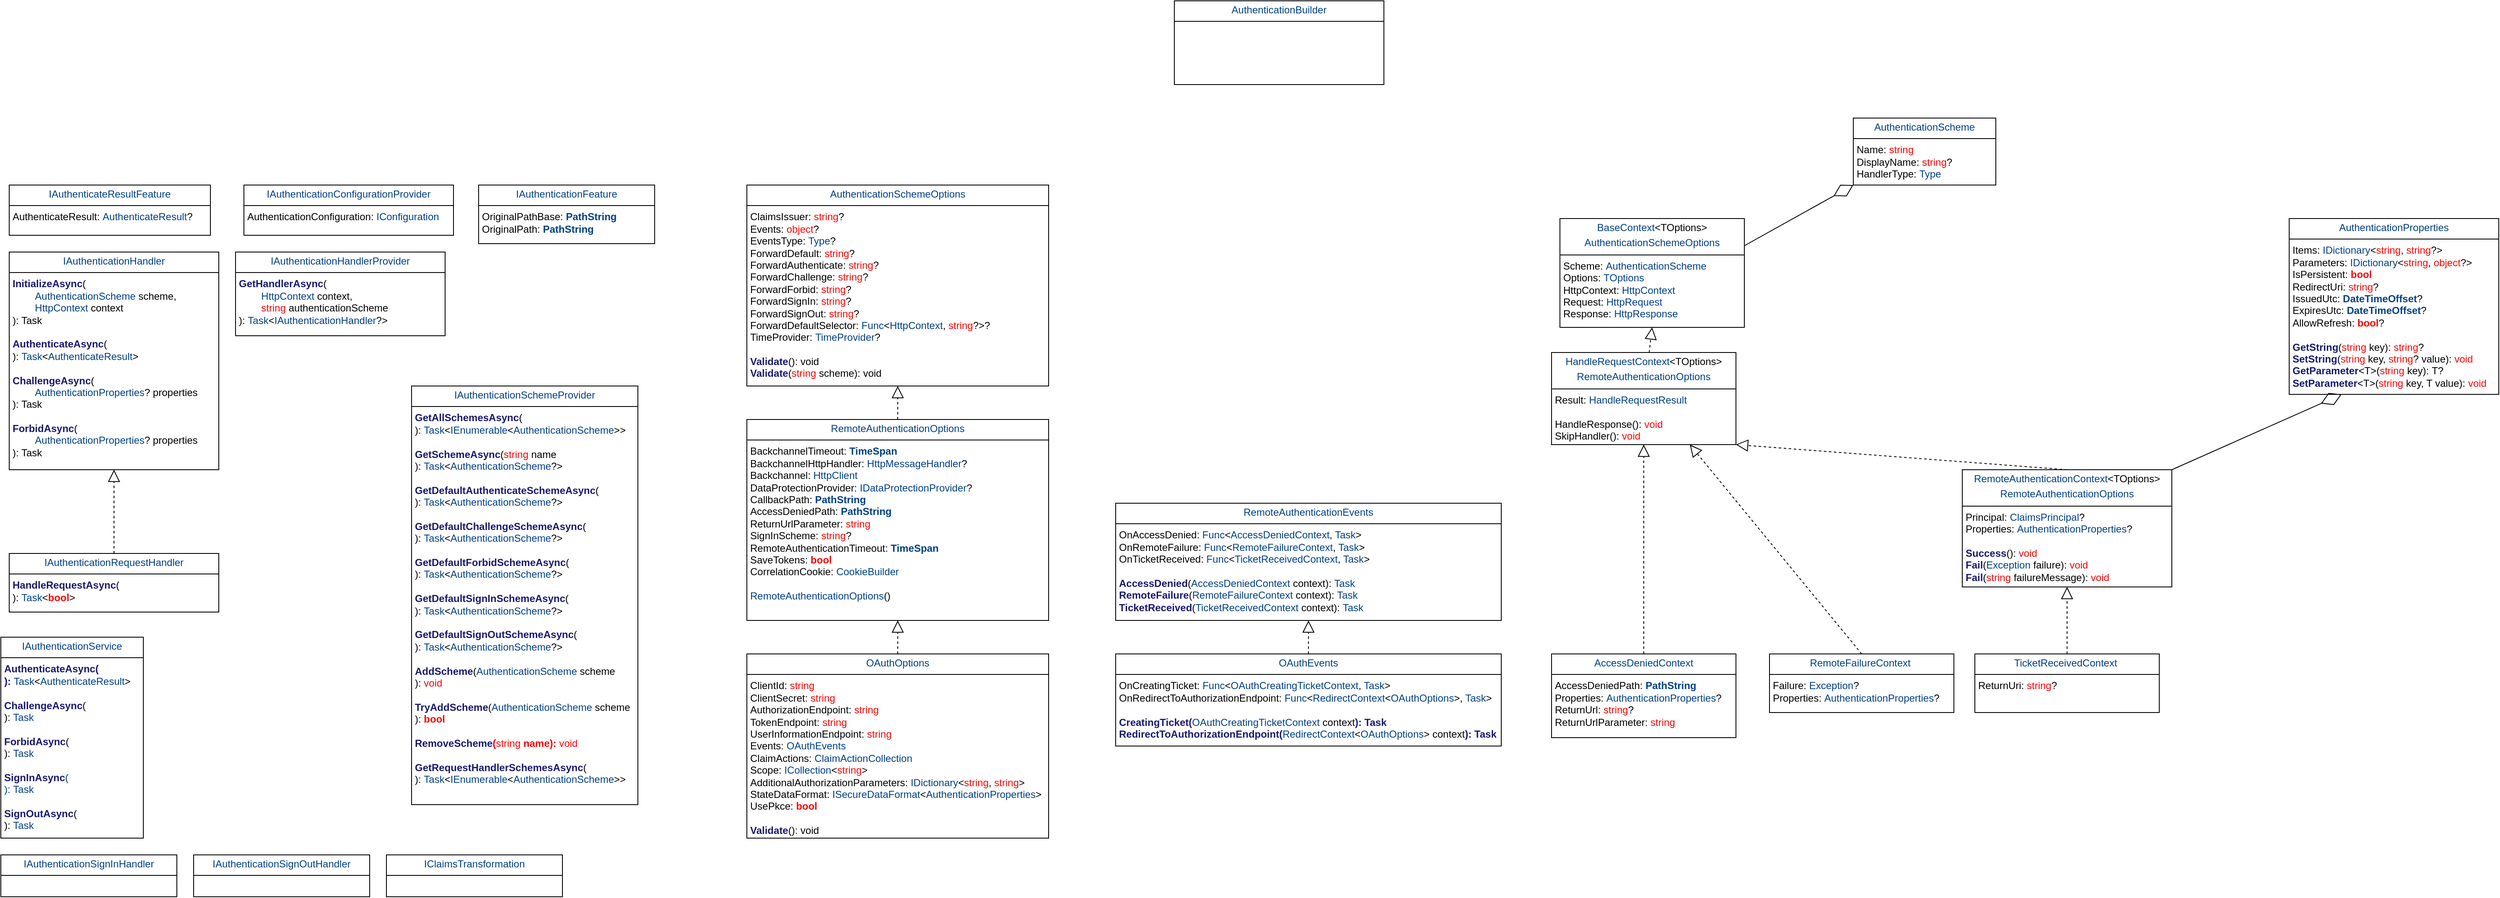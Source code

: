 <mxfile version="27.1.6">
  <diagram name="Page-1" id="c4acf3e9-155e-7222-9cf6-157b1a14988f">
    <mxGraphModel dx="1364" dy="1986" grid="1" gridSize="10" guides="1" tooltips="1" connect="1" arrows="1" fold="1" page="1" pageScale="1" pageWidth="850" pageHeight="1100" background="none" math="0" shadow="0">
      <root>
        <mxCell id="0" />
        <mxCell id="1" parent="0" />
        <mxCell id="BPYj0Fk4ZbXWbClQzhc--5" value="&lt;p style=&quot;margin:0px;margin-top:4px;text-align:center;&quot;&gt;&lt;span style=&quot;color: rgb(0, 64, 133); background-color: transparent; text-align: left;&quot;&gt;IAuthenticateResultFeature&lt;/span&gt;&lt;/p&gt;&lt;hr size=&quot;1&quot; style=&quot;border-style:solid;&quot;&gt;&lt;p style=&quot;margin:0px;margin-left:4px;&quot;&gt;AuthenticateResult:&amp;nbsp;&lt;span style=&quot;background-color: transparent; color: rgb(0, 64, 133);&quot;&gt;AuthenticateResult&lt;/span&gt;&lt;span style=&quot;background-color: transparent; color: light-dark(rgb(0, 0, 0), rgb(255, 255, 255));&quot;&gt;?&lt;/span&gt;&lt;/p&gt;" style="verticalAlign=top;align=left;overflow=fill;html=1;whiteSpace=wrap;" parent="1" vertex="1">
          <mxGeometry x="40" y="40" width="240" height="60" as="geometry" />
        </mxCell>
        <mxCell id="BPYj0Fk4ZbXWbClQzhc--6" value="&lt;p style=&quot;margin:0px;margin-top:4px;text-align:center;&quot;&gt;&lt;span style=&quot;color: rgb(0, 64, 133); background-color: transparent; text-align: left;&quot;&gt;IAuthenticationConfigurationProvider&lt;/span&gt;&lt;/p&gt;&lt;hr size=&quot;1&quot; style=&quot;border-style:solid;&quot;&gt;&lt;p style=&quot;margin:0px;margin-left:4px;&quot;&gt;&lt;span style=&quot;background-color: transparent; color: light-dark(rgb(0, 0, 0), rgb(255, 255, 255));&quot;&gt;AuthenticationConfiguration&lt;/span&gt;:&amp;nbsp;&lt;span style=&quot;color: rgb(0, 64, 133); background-color: transparent;&quot;&gt;IConfiguration&lt;/span&gt;&lt;/p&gt;" style="verticalAlign=top;align=left;overflow=fill;html=1;whiteSpace=wrap;" parent="1" vertex="1">
          <mxGeometry x="320" y="40" width="250" height="60" as="geometry" />
        </mxCell>
        <mxCell id="BPYj0Fk4ZbXWbClQzhc--7" value="&lt;p style=&quot;margin:0px;margin-top:4px;text-align:center;&quot;&gt;&lt;span style=&quot;color: rgb(0, 64, 133); background-color: transparent; text-align: left;&quot;&gt;IAuthenticationFeature&lt;/span&gt;&lt;/p&gt;&lt;hr size=&quot;1&quot; style=&quot;border-style:solid;&quot;&gt;&lt;p style=&quot;margin:0px;margin-left:4px;&quot;&gt;&lt;span style=&quot;background-color: transparent; color: light-dark(rgb(0, 0, 0), rgb(255, 255, 255));&quot;&gt;OriginalPathBase&lt;/span&gt;:&amp;nbsp;&lt;span style=&quot;color: rgb(0, 64, 133); font-weight: bold; background-color: transparent;&quot;&gt;PathString&lt;/span&gt;&lt;/p&gt;&lt;p style=&quot;margin:0px;margin-left:4px;&quot;&gt;OriginalPath:&amp;nbsp;&lt;span style=&quot;color: rgb(0, 64, 133); font-weight: bold; background-color: transparent;&quot;&gt;&lt;/span&gt;&lt;span style=&quot;color: rgb(0, 64, 133); font-weight: bold; background-color: transparent;&quot;&gt;PathString&lt;/span&gt;&lt;/p&gt;" style="verticalAlign=top;align=left;overflow=fill;html=1;whiteSpace=wrap;" parent="1" vertex="1">
          <mxGeometry x="600" y="40" width="210" height="70" as="geometry" />
        </mxCell>
        <mxCell id="BPYj0Fk4ZbXWbClQzhc--8" value="&lt;p style=&quot;margin:0px;margin-top:4px;text-align:center;&quot;&gt;&lt;span style=&quot;color: rgb(0, 64, 133); background-color: transparent; text-align: left;&quot;&gt;IAuthenticationHandler&lt;/span&gt;&lt;/p&gt;&lt;hr size=&quot;1&quot; style=&quot;border-style:solid;&quot;&gt;&lt;p style=&quot;margin:0px;margin-left:4px;&quot;&gt;&lt;span style=&quot;color: rgb(25, 25, 112); font-weight: bold;&quot;&gt;InitializeAsync&lt;/span&gt;(&lt;/p&gt;&lt;p style=&quot;margin:0px;margin-left:4px;&quot;&gt;&lt;span style=&quot;background-color: transparent; color: rgb(0, 64, 133);&quot;&gt;&lt;span style=&quot;white-space: pre;&quot;&gt;&#x9;&lt;/span&gt;AuthenticationScheme&lt;/span&gt;&lt;span style=&quot;background-color: transparent; color: light-dark(rgb(0, 0, 0), rgb(255, 255, 255));&quot;&gt; scheme,&amp;nbsp;&lt;/span&gt;&lt;/p&gt;&lt;p style=&quot;margin:0px;margin-left:4px;&quot;&gt;&lt;span style=&quot;background-color: transparent; color: rgb(0, 64, 133);&quot;&gt;&lt;span style=&quot;white-space: pre;&quot;&gt;&#x9;&lt;/span&gt;HttpContext&lt;/span&gt;&lt;span style=&quot;background-color: transparent; color: light-dark(rgb(0, 0, 0), rgb(255, 255, 255));&quot;&gt; context&lt;/span&gt;&lt;/p&gt;&lt;p style=&quot;margin:0px;margin-left:4px;&quot;&gt;): Task&lt;/p&gt;&lt;p style=&quot;margin:0px;margin-left:4px;&quot;&gt;&lt;br&gt;&lt;/p&gt;&lt;p style=&quot;margin:0px;margin-left:4px;&quot;&gt;&lt;span style=&quot;color: rgb(25, 25, 112); font-weight: bold;&quot;&gt;AuthenticateAsync&lt;/span&gt;(&lt;/p&gt;&lt;p style=&quot;margin:0px;margin-left:4px;&quot;&gt;):&amp;nbsp;&lt;span style=&quot;background-color: transparent; color: rgb(0, 64, 133);&quot;&gt;Task&lt;/span&gt;&lt;span style=&quot;background-color: transparent; color: light-dark(rgb(0, 0, 0), rgb(255, 255, 255));&quot;&gt;&amp;lt;&lt;/span&gt;&lt;span style=&quot;background-color: transparent; color: rgb(0, 64, 133);&quot;&gt;AuthenticateResult&lt;/span&gt;&lt;span style=&quot;background-color: transparent; color: light-dark(rgb(0, 0, 0), rgb(255, 255, 255));&quot;&gt;&amp;gt;&lt;/span&gt;&lt;/p&gt;&lt;p style=&quot;margin:0px;margin-left:4px;&quot;&gt;&lt;span style=&quot;background-color: transparent; color: light-dark(rgb(0, 0, 0), rgb(255, 255, 255));&quot;&gt;&lt;br&gt;&lt;/span&gt;&lt;/p&gt;&lt;p style=&quot;margin:0px;margin-left:4px;&quot;&gt;&lt;span style=&quot;color: rgb(25, 25, 112); font-weight: bold;&quot;&gt;ChallengeAsync&lt;/span&gt;(&lt;/p&gt;&lt;p style=&quot;margin:0px;margin-left:4px;&quot;&gt;&lt;span style=&quot;color: rgb(0, 64, 133);&quot;&gt;&lt;span style=&quot;white-space: pre;&quot;&gt;&#x9;&lt;/span&gt;AuthenticationProperties&lt;/span&gt;? properties&lt;/p&gt;&lt;p style=&quot;margin:0px;margin-left:4px;&quot;&gt;): Task&lt;span style=&quot;background-color: transparent; color: light-dark(rgb(0, 0, 0), rgb(255, 255, 255));&quot;&gt;&lt;/span&gt;&lt;/p&gt;&lt;p style=&quot;margin:0px;margin-left:4px;&quot;&gt;&lt;br&gt;&lt;/p&gt;&lt;p style=&quot;margin:0px;margin-left:4px;&quot;&gt;&lt;span style=&quot;color: rgb(25, 25, 112); font-weight: bold;&quot;&gt;ForbidAsync&lt;/span&gt;(&lt;/p&gt;&lt;p style=&quot;margin:0px;margin-left:4px;&quot;&gt;&lt;span style=&quot;color: rgb(0, 64, 133);&quot;&gt;&lt;span style=&quot;white-space: pre;&quot;&gt;&#x9;&lt;/span&gt;AuthenticationProperties&lt;/span&gt;? properties&lt;/p&gt;&lt;p style=&quot;margin:0px;margin-left:4px;&quot;&gt;): Task&lt;/p&gt;" style="verticalAlign=top;align=left;overflow=fill;html=1;whiteSpace=wrap;" parent="1" vertex="1">
          <mxGeometry x="40" y="120" width="250" height="260" as="geometry" />
        </mxCell>
        <mxCell id="BPYj0Fk4ZbXWbClQzhc--9" value="&lt;p style=&quot;margin:0px;margin-top:4px;text-align:center;&quot;&gt;&lt;span style=&quot;color: rgb(0, 64, 133); background-color: transparent; text-align: left;&quot;&gt;IAuthenticationHandlerProvider&lt;/span&gt;&lt;/p&gt;&lt;hr size=&quot;1&quot; style=&quot;border-style:solid;&quot;&gt;&lt;p style=&quot;margin:0px;margin-left:4px;&quot;&gt;&lt;span style=&quot;color: rgb(25, 25, 112); font-weight: bold;&quot;&gt;GetHandlerAsync&lt;/span&gt;(&lt;/p&gt;&lt;p style=&quot;margin:0px;margin-left:4px;&quot;&gt;&lt;span style=&quot;color: rgb(0, 64, 133);&quot;&gt;&lt;span style=&quot;white-space: pre;&quot;&gt;&#x9;&lt;/span&gt;HttpContext&lt;/span&gt; context,&amp;nbsp;&lt;/p&gt;&lt;p style=&quot;margin:0px;margin-left:4px;&quot;&gt;&lt;span style=&quot;color: rgb(255, 0, 0);&quot;&gt;&lt;span style=&quot;white-space: pre;&quot;&gt;&#x9;&lt;/span&gt;string&lt;/span&gt; authenticationScheme&lt;/p&gt;&lt;p style=&quot;margin:0px;margin-left:4px;&quot;&gt;):&amp;nbsp;&lt;span style=&quot;background-color: transparent; color: rgb(0, 64, 133);&quot;&gt;Task&lt;/span&gt;&lt;span style=&quot;background-color: transparent; color: light-dark(rgb(0, 0, 0), rgb(255, 255, 255));&quot;&gt;&amp;lt;&lt;/span&gt;&lt;span style=&quot;background-color: transparent; color: rgb(0, 64, 133);&quot;&gt;IAuthenticationHandler&lt;/span&gt;&lt;span style=&quot;background-color: transparent; color: light-dark(rgb(0, 0, 0), rgb(255, 255, 255));&quot;&gt;?&amp;gt;&lt;/span&gt;&lt;/p&gt;" style="verticalAlign=top;align=left;overflow=fill;html=1;whiteSpace=wrap;" parent="1" vertex="1">
          <mxGeometry x="310" y="120" width="250" height="100" as="geometry" />
        </mxCell>
        <mxCell id="BPYj0Fk4ZbXWbClQzhc--11" value="&lt;p style=&quot;margin:0px;margin-top:4px;text-align:center;&quot;&gt;&lt;span style=&quot;color: rgb(0, 64, 133); background-color: transparent; text-align: left;&quot;&gt;IAuthenticationRequestHandler&lt;/span&gt;&lt;/p&gt;&lt;hr size=&quot;1&quot; style=&quot;border-style:solid;&quot;&gt;&lt;p style=&quot;margin:0px;margin-left:4px;&quot;&gt;&lt;span style=&quot;color: rgb(25, 25, 112); font-weight: bold;&quot;&gt;HandleRequestAsync&lt;/span&gt;(&lt;/p&gt;&lt;p style=&quot;margin:0px;margin-left:4px;&quot;&gt;):&amp;nbsp;&lt;span style=&quot;background-color: transparent; color: rgb(0, 64, 133);&quot;&gt;Task&lt;/span&gt;&lt;span style=&quot;background-color: transparent; color: light-dark(rgb(0, 0, 0), rgb(255, 255, 255));&quot;&gt;&amp;lt;&lt;/span&gt;&lt;span style=&quot;background-color: transparent; color: rgb(255, 0, 0); font-weight: bold;&quot;&gt;bool&lt;/span&gt;&lt;span style=&quot;background-color: transparent; color: light-dark(rgb(0, 0, 0), rgb(255, 255, 255));&quot;&gt;&amp;gt;&lt;/span&gt;&lt;/p&gt;" style="verticalAlign=top;align=left;overflow=fill;html=1;whiteSpace=wrap;" parent="1" vertex="1">
          <mxGeometry x="40" y="480" width="250" height="70" as="geometry" />
        </mxCell>
        <mxCell id="BPYj0Fk4ZbXWbClQzhc--12" value="" style="endArrow=block;dashed=1;endFill=0;endSize=12;html=1;rounded=0;entryX=0.5;entryY=1;entryDx=0;entryDy=0;exitX=0.5;exitY=0;exitDx=0;exitDy=0;" parent="1" source="BPYj0Fk4ZbXWbClQzhc--11" target="BPYj0Fk4ZbXWbClQzhc--8" edge="1">
          <mxGeometry width="160" relative="1" as="geometry">
            <mxPoint x="260" y="670" as="sourcePoint" />
            <mxPoint x="420" y="670" as="targetPoint" />
          </mxGeometry>
        </mxCell>
        <mxCell id="BPYj0Fk4ZbXWbClQzhc--13" value="&lt;p style=&quot;margin:0px;margin-top:4px;text-align:center;&quot;&gt;&lt;span style=&quot;color: rgb(0, 64, 133); background-color: transparent; text-align: left;&quot;&gt;IAuthenticationSchemeProvider&lt;/span&gt;&lt;/p&gt;&lt;hr size=&quot;1&quot; style=&quot;border-style:solid;&quot;&gt;&lt;p style=&quot;margin:0px;margin-left:4px;&quot;&gt;&lt;span style=&quot;color: rgb(25, 25, 112); font-weight: bold;&quot;&gt;GetAllSchemesAsync&lt;/span&gt;(&lt;/p&gt;&lt;p style=&quot;margin:0px;margin-left:4px;&quot;&gt;):&amp;nbsp;&lt;span style=&quot;background-color: transparent; color: rgb(0, 64, 133);&quot;&gt;Task&lt;/span&gt;&lt;span style=&quot;background-color: transparent; color: light-dark(rgb(0, 0, 0), rgb(255, 255, 255));&quot;&gt;&amp;lt;&lt;/span&gt;&lt;span style=&quot;background-color: transparent; color: rgb(0, 64, 133);&quot;&gt;IEnumerable&lt;/span&gt;&lt;span style=&quot;background-color: transparent; color: light-dark(rgb(0, 0, 0), rgb(255, 255, 255));&quot;&gt;&amp;lt;&lt;/span&gt;&lt;span style=&quot;background-color: transparent; color: rgb(0, 64, 133);&quot;&gt;AuthenticationScheme&lt;/span&gt;&lt;span style=&quot;background-color: transparent; color: light-dark(rgb(0, 0, 0), rgb(255, 255, 255));&quot;&gt;&amp;gt;&amp;gt;&lt;/span&gt;&lt;/p&gt;&lt;p style=&quot;margin:0px;margin-left:4px;&quot;&gt;&lt;span style=&quot;background-color: transparent; color: light-dark(rgb(0, 0, 0), rgb(255, 255, 255));&quot;&gt;&lt;br&gt;&lt;/span&gt;&lt;/p&gt;&lt;p style=&quot;margin:0px;margin-left:4px;&quot;&gt;&lt;span style=&quot;color: rgb(25, 25, 112); font-weight: bold;&quot;&gt;GetSchemeAsync&lt;/span&gt;(&lt;span style=&quot;color: rgb(255, 0, 0);&quot;&gt;string&lt;/span&gt; name&lt;/p&gt;&lt;p style=&quot;margin:0px;margin-left:4px;&quot;&gt;):&amp;nbsp;&lt;span style=&quot;background-color: transparent; color: light-dark(rgb(0, 0, 0), rgb(255, 255, 255));&quot;&gt;&lt;/span&gt;&lt;span style=&quot;background-color: transparent; color: rgb(0, 64, 133);&quot;&gt;Task&lt;/span&gt;&lt;span style=&quot;background-color: transparent; color: light-dark(rgb(0, 0, 0), rgb(255, 255, 255));&quot;&gt;&amp;lt;&lt;/span&gt;&lt;span style=&quot;background-color: transparent; color: rgb(0, 64, 133);&quot;&gt;AuthenticationScheme&lt;/span&gt;&lt;span style=&quot;background-color: transparent; color: light-dark(rgb(0, 0, 0), rgb(255, 255, 255));&quot;&gt;?&amp;gt;&lt;/span&gt;&lt;/p&gt;&lt;p style=&quot;margin:0px;margin-left:4px;&quot;&gt;&lt;span style=&quot;background-color: transparent; color: light-dark(rgb(0, 0, 0), rgb(255, 255, 255));&quot;&gt;&lt;br&gt;&lt;/span&gt;&lt;/p&gt;&lt;p style=&quot;margin:0px;margin-left:4px;&quot;&gt;&lt;span style=&quot;color: rgb(25, 25, 112); font-weight: bold;&quot;&gt;GetDefaultAuthenticateSchemeAsync&lt;/span&gt;(&lt;/p&gt;&lt;p style=&quot;margin:0px;margin-left:4px;&quot;&gt;):&amp;nbsp;&lt;span style=&quot;background-color: transparent; color: light-dark(rgb(0, 0, 0), rgb(255, 255, 255));&quot;&gt;&lt;/span&gt;&lt;span style=&quot;background-color: transparent; color: rgb(0, 64, 133);&quot;&gt;Task&lt;/span&gt;&lt;span style=&quot;background-color: transparent; color: light-dark(rgb(0, 0, 0), rgb(255, 255, 255));&quot;&gt;&amp;lt;&lt;/span&gt;&lt;span style=&quot;background-color: transparent; color: rgb(0, 64, 133);&quot;&gt;AuthenticationScheme&lt;/span&gt;&lt;span style=&quot;background-color: transparent; color: light-dark(rgb(0, 0, 0), rgb(255, 255, 255));&quot;&gt;?&amp;gt;&lt;/span&gt;&lt;/p&gt;&lt;p style=&quot;margin:0px;margin-left:4px;&quot;&gt;&lt;span style=&quot;background-color: transparent; color: light-dark(rgb(0, 0, 0), rgb(255, 255, 255));&quot;&gt;&lt;br&gt;&lt;/span&gt;&lt;/p&gt;&lt;p style=&quot;margin:0px;margin-left:4px;&quot;&gt;&lt;span style=&quot;color: rgb(25, 25, 112); font-weight: bold;&quot;&gt;GetDefaultChallengeSchemeAsync&lt;/span&gt;(&lt;/p&gt;&lt;p style=&quot;margin:0px;margin-left:4px;&quot;&gt;):&amp;nbsp;&lt;span style=&quot;background-color: transparent; color: light-dark(rgb(0, 0, 0), rgb(255, 255, 255));&quot;&gt;&lt;/span&gt;&lt;span style=&quot;background-color: transparent; color: rgb(0, 64, 133);&quot;&gt;Task&lt;/span&gt;&lt;span style=&quot;background-color: transparent; color: light-dark(rgb(0, 0, 0), rgb(255, 255, 255));&quot;&gt;&amp;lt;&lt;/span&gt;&lt;span style=&quot;background-color: transparent; color: rgb(0, 64, 133);&quot;&gt;AuthenticationScheme&lt;/span&gt;&lt;span style=&quot;background-color: transparent; color: light-dark(rgb(0, 0, 0), rgb(255, 255, 255));&quot;&gt;?&amp;gt;&lt;/span&gt;&lt;/p&gt;&lt;p style=&quot;margin:0px;margin-left:4px;&quot;&gt;&lt;span style=&quot;background-color: transparent; color: light-dark(rgb(0, 0, 0), rgb(255, 255, 255));&quot;&gt;&lt;br&gt;&lt;/span&gt;&lt;/p&gt;&lt;p style=&quot;margin:0px;margin-left:4px;&quot;&gt;&lt;span style=&quot;color: rgb(25, 25, 112); font-weight: bold;&quot;&gt;GetDefaultForbidSchemeAsync&lt;/span&gt;(&lt;/p&gt;&lt;p style=&quot;margin:0px;margin-left:4px;&quot;&gt;):&amp;nbsp;&lt;span style=&quot;background-color: transparent; color: light-dark(rgb(0, 0, 0), rgb(255, 255, 255));&quot;&gt;&lt;/span&gt;&lt;span style=&quot;background-color: transparent; color: rgb(0, 64, 133);&quot;&gt;Task&lt;/span&gt;&lt;span style=&quot;background-color: transparent; color: light-dark(rgb(0, 0, 0), rgb(255, 255, 255));&quot;&gt;&amp;lt;&lt;/span&gt;&lt;span style=&quot;background-color: transparent; color: rgb(0, 64, 133);&quot;&gt;AuthenticationScheme&lt;/span&gt;&lt;span style=&quot;background-color: transparent; color: light-dark(rgb(0, 0, 0), rgb(255, 255, 255));&quot;&gt;?&amp;gt;&lt;/span&gt;&lt;/p&gt;&lt;p style=&quot;margin:0px;margin-left:4px;&quot;&gt;&lt;span style=&quot;background-color: transparent; color: light-dark(rgb(0, 0, 0), rgb(255, 255, 255));&quot;&gt;&lt;br&gt;&lt;/span&gt;&lt;/p&gt;&lt;p style=&quot;margin:0px;margin-left:4px;&quot;&gt;&lt;span style=&quot;color: rgb(25, 25, 112); font-weight: bold;&quot;&gt;GetDefaultSignInSchemeAsync&lt;/span&gt;(&lt;/p&gt;&lt;p style=&quot;margin:0px;margin-left:4px;&quot;&gt;):&amp;nbsp;&lt;span style=&quot;background-color: transparent; color: light-dark(rgb(0, 0, 0), rgb(255, 255, 255));&quot;&gt;&lt;/span&gt;&lt;span style=&quot;background-color: transparent; color: rgb(0, 64, 133);&quot;&gt;Task&lt;/span&gt;&lt;span style=&quot;background-color: transparent; color: light-dark(rgb(0, 0, 0), rgb(255, 255, 255));&quot;&gt;&amp;lt;&lt;/span&gt;&lt;span style=&quot;background-color: transparent; color: rgb(0, 64, 133);&quot;&gt;AuthenticationScheme&lt;/span&gt;&lt;span style=&quot;background-color: transparent; color: light-dark(rgb(0, 0, 0), rgb(255, 255, 255));&quot;&gt;?&amp;gt;&lt;/span&gt;&lt;/p&gt;&lt;p style=&quot;margin:0px;margin-left:4px;&quot;&gt;&lt;span style=&quot;background-color: transparent; color: light-dark(rgb(0, 0, 0), rgb(255, 255, 255));&quot;&gt;&lt;br&gt;&lt;/span&gt;&lt;/p&gt;&lt;p style=&quot;margin:0px;margin-left:4px;&quot;&gt;&lt;span style=&quot;color: rgb(25, 25, 112); font-weight: bold;&quot;&gt;GetDefaultSignOutSchemeAsync&lt;/span&gt;(&lt;/p&gt;&lt;p style=&quot;margin:0px;margin-left:4px;&quot;&gt;):&amp;nbsp;&lt;span style=&quot;background-color: transparent; color: light-dark(rgb(0, 0, 0), rgb(255, 255, 255));&quot;&gt;&lt;/span&gt;&lt;span style=&quot;background-color: transparent; color: rgb(0, 64, 133);&quot;&gt;Task&lt;/span&gt;&lt;span style=&quot;background-color: transparent; color: light-dark(rgb(0, 0, 0), rgb(255, 255, 255));&quot;&gt;&amp;lt;&lt;/span&gt;&lt;span style=&quot;background-color: transparent; color: rgb(0, 64, 133);&quot;&gt;AuthenticationScheme&lt;/span&gt;&lt;span style=&quot;background-color: transparent; color: light-dark(rgb(0, 0, 0), rgb(255, 255, 255));&quot;&gt;?&amp;gt;&lt;/span&gt;&lt;/p&gt;&lt;p style=&quot;margin:0px;margin-left:4px;&quot;&gt;&lt;span style=&quot;background-color: transparent; color: light-dark(rgb(0, 0, 0), rgb(255, 255, 255));&quot;&gt;&lt;br&gt;&lt;/span&gt;&lt;/p&gt;&lt;p style=&quot;margin:0px;margin-left:4px;&quot;&gt;&lt;span style=&quot;color: rgb(25, 25, 112); font-weight: bold;&quot;&gt;AddScheme&lt;/span&gt;(&lt;span style=&quot;color: rgb(0, 64, 133);&quot;&gt;AuthenticationScheme&lt;/span&gt; scheme&lt;/p&gt;&lt;p style=&quot;margin:0px;margin-left:4px;&quot;&gt;):&amp;nbsp;&lt;span style=&quot;background-color: transparent; color: light-dark(rgb(0, 0, 0), rgb(255, 255, 255));&quot;&gt;&lt;/span&gt;&lt;span style=&quot;color: rgb(255, 0, 0); background-color: transparent;&quot;&gt;void&lt;/span&gt;&lt;/p&gt;&lt;p style=&quot;margin:0px;margin-left:4px;&quot;&gt;&lt;span style=&quot;color: rgb(255, 0, 0); background-color: transparent;&quot;&gt;&lt;br&gt;&lt;/span&gt;&lt;/p&gt;&lt;p style=&quot;margin:0px;margin-left:4px;&quot;&gt;&lt;span style=&quot;color: rgb(25, 25, 112); font-weight: bold;&quot;&gt;TryAddScheme&lt;/span&gt;(&lt;span style=&quot;color: rgb(0, 64, 133);&quot;&gt;AuthenticationScheme&lt;/span&gt; scheme&lt;/p&gt;&lt;p style=&quot;margin:0px;margin-left:4px;&quot;&gt;):&amp;nbsp;&lt;span style=&quot;color: rgb(255, 0, 0); background-color: transparent;&quot;&gt;&lt;/span&gt;&lt;span style=&quot;color: rgb(255, 0, 0); font-weight: bold; background-color: transparent;&quot;&gt;bool&lt;/span&gt;&lt;/p&gt;&lt;p style=&quot;margin:0px;margin-left:4px;&quot;&gt;&lt;span style=&quot;color: rgb(255, 0, 0); font-weight: bold; background-color: transparent;&quot;&gt;&lt;br&gt;&lt;/span&gt;&lt;/p&gt;&lt;p style=&quot;margin:0px;margin-left:4px;&quot;&gt;&lt;span style=&quot;color: rgb(255, 0, 0); font-weight: bold; background-color: transparent;&quot;&gt;&lt;span style=&quot;color: rgb(25, 25, 112);&quot;&gt;RemoveScheme&lt;/span&gt;(&lt;span style=&quot;font-weight: normal;&quot;&gt;string&lt;/span&gt; name):&amp;nbsp;&lt;/span&gt;&lt;span style=&quot;color: rgb(255, 0, 0); background-color: transparent;&quot;&gt;void&lt;/span&gt;&lt;/p&gt;&lt;p style=&quot;margin:0px;margin-left:4px;&quot;&gt;&lt;span style=&quot;color: rgb(255, 0, 0); background-color: transparent;&quot;&gt;&lt;br&gt;&lt;/span&gt;&lt;/p&gt;&lt;p style=&quot;margin:0px;margin-left:4px;&quot;&gt;&lt;span style=&quot;color: rgb(25, 25, 112); font-weight: bold;&quot;&gt;GetRequestHandlerSchemesAsync&lt;/span&gt;(&lt;/p&gt;&lt;p style=&quot;margin:0px;margin-left:4px;&quot;&gt;):&amp;nbsp;&lt;span style=&quot;color: rgb(255, 0, 0); background-color: transparent;&quot;&gt;&lt;/span&gt;&lt;span style=&quot;background-color: transparent; color: rgb(0, 64, 133);&quot;&gt;Task&lt;/span&gt;&lt;span style=&quot;background-color: transparent; color: light-dark(rgb(0, 0, 0), rgb(255, 255, 255));&quot;&gt;&amp;lt;&lt;/span&gt;&lt;span style=&quot;background-color: transparent; color: rgb(0, 64, 133);&quot;&gt;IEnumerable&lt;/span&gt;&lt;span style=&quot;background-color: transparent; color: light-dark(rgb(0, 0, 0), rgb(255, 255, 255));&quot;&gt;&amp;lt;&lt;/span&gt;&lt;span style=&quot;background-color: transparent; color: rgb(0, 64, 133);&quot;&gt;AuthenticationScheme&lt;/span&gt;&lt;span style=&quot;background-color: transparent; color: light-dark(rgb(0, 0, 0), rgb(255, 255, 255));&quot;&gt;&amp;gt;&amp;gt;&lt;/span&gt;&lt;/p&gt;" style="verticalAlign=top;align=left;overflow=fill;html=1;whiteSpace=wrap;" parent="1" vertex="1">
          <mxGeometry x="520" y="280" width="270" height="500" as="geometry" />
        </mxCell>
        <mxCell id="BPYj0Fk4ZbXWbClQzhc--14" value="&lt;p style=&quot;margin:0px;margin-top:4px;text-align:center;&quot;&gt;&lt;span style=&quot;color: rgb(0, 64, 133); background-color: transparent; text-align: left;&quot;&gt;IAuthenticationService&lt;/span&gt;&lt;/p&gt;&lt;hr size=&quot;1&quot; style=&quot;border-style:solid;&quot;&gt;&lt;p style=&quot;margin:0px;margin-left:4px;&quot;&gt;&lt;span style=&quot;color: rgb(25, 25, 112); font-weight: bold;&quot;&gt;AuthenticateAsync(&lt;/span&gt;&lt;/p&gt;&lt;p style=&quot;margin:0px;margin-left:4px;&quot;&gt;&lt;span style=&quot;color: rgb(25, 25, 112); font-weight: bold;&quot;&gt;):&amp;nbsp;&lt;/span&gt;&lt;span style=&quot;background-color: transparent; color: rgb(0, 64, 133);&quot;&gt;Task&lt;/span&gt;&lt;span style=&quot;background-color: transparent; color: light-dark(rgb(0, 0, 0), rgb(255, 255, 255));&quot;&gt;&amp;lt;&lt;/span&gt;&lt;span style=&quot;background-color: transparent; color: rgb(0, 64, 133);&quot;&gt;AuthenticateResult&lt;/span&gt;&lt;span style=&quot;background-color: transparent; color: light-dark(rgb(0, 0, 0), rgb(255, 255, 255));&quot;&gt;&amp;gt;&lt;/span&gt;&lt;/p&gt;&lt;p style=&quot;margin:0px;margin-left:4px;&quot;&gt;&lt;span style=&quot;background-color: transparent; color: light-dark(rgb(0, 0, 0), rgb(255, 255, 255));&quot;&gt;&lt;br&gt;&lt;/span&gt;&lt;/p&gt;&lt;p style=&quot;margin:0px;margin-left:4px;&quot;&gt;&lt;span style=&quot;color: rgb(25, 25, 112); font-weight: bold;&quot;&gt;ChallengeAsync&lt;/span&gt;(&lt;span style=&quot;background-color: transparent; color: light-dark(rgb(0, 0, 0), rgb(255, 255, 255));&quot;&gt;&lt;/span&gt;&lt;/p&gt;&lt;p style=&quot;margin:0px;margin-left:4px;&quot;&gt;):&amp;nbsp;&lt;span style=&quot;color: rgb(0, 64, 133); background-color: transparent;&quot;&gt;Task&lt;/span&gt;&lt;/p&gt;&lt;p style=&quot;margin:0px;margin-left:4px;&quot;&gt;&lt;span style=&quot;color: rgb(0, 64, 133); background-color: transparent;&quot;&gt;&lt;br&gt;&lt;/span&gt;&lt;/p&gt;&lt;p style=&quot;margin:0px;margin-left:4px;&quot;&gt;&lt;span style=&quot;color: rgb(25, 25, 112); font-weight: bold;&quot;&gt;ForbidAsync&lt;/span&gt;(&lt;span style=&quot;color: rgb(0, 64, 133); background-color: transparent;&quot;&gt;&lt;/span&gt;&lt;/p&gt;&lt;p style=&quot;margin:0px;margin-left:4px;&quot;&gt;):&amp;nbsp;&lt;span style=&quot;color: rgb(0, 64, 133); background-color: transparent;&quot;&gt;Task&lt;/span&gt;&lt;/p&gt;&lt;p style=&quot;margin:0px;margin-left:4px;&quot;&gt;&lt;span style=&quot;color: rgb(0, 64, 133); background-color: transparent;&quot;&gt;&lt;br&gt;&lt;/span&gt;&lt;/p&gt;&lt;p style=&quot;margin:0px;margin-left:4px;&quot;&gt;&lt;span style=&quot;color: rgb(0, 64, 133); background-color: transparent;&quot;&gt;&lt;span style=&quot;color: rgb(25, 25, 112); font-weight: bold;&quot;&gt;SignInAsync&lt;/span&gt;(&lt;/span&gt;&lt;/p&gt;&lt;p style=&quot;margin:0px;margin-left:4px;&quot;&gt;&lt;span style=&quot;color: rgb(0, 64, 133); background-color: transparent;&quot;&gt;):&amp;nbsp;&lt;/span&gt;&lt;span style=&quot;color: rgb(0, 64, 133); background-color: transparent;&quot;&gt;Task&lt;/span&gt;&lt;/p&gt;&lt;p style=&quot;margin:0px;margin-left:4px;&quot;&gt;&lt;span style=&quot;color: rgb(0, 64, 133); background-color: transparent;&quot;&gt;&lt;br&gt;&lt;/span&gt;&lt;/p&gt;&lt;p style=&quot;margin:0px;margin-left:4px;&quot;&gt;&lt;span style=&quot;color: rgb(25, 25, 112); font-weight: bold;&quot;&gt;SignOutAsync&lt;/span&gt;(&lt;span style=&quot;color: rgb(0, 64, 133); background-color: transparent;&quot;&gt;&lt;/span&gt;&lt;/p&gt;&lt;p style=&quot;margin:0px;margin-left:4px;&quot;&gt;):&amp;nbsp;&lt;span style=&quot;color: rgb(0, 64, 133); background-color: transparent;&quot;&gt;Task&lt;/span&gt;&lt;/p&gt;" style="verticalAlign=top;align=left;overflow=fill;html=1;whiteSpace=wrap;" parent="1" vertex="1">
          <mxGeometry x="30" y="580" width="170" height="240" as="geometry" />
        </mxCell>
        <mxCell id="BPYj0Fk4ZbXWbClQzhc--15" value="&lt;p style=&quot;margin:0px;margin-top:4px;text-align:center;&quot;&gt;&lt;span style=&quot;color: rgb(0, 64, 133); background-color: transparent; text-align: left;&quot;&gt;I&lt;/span&gt;&lt;span style=&quot;color: rgb(0, 64, 133); background-color: transparent; text-align: left;&quot;&gt;AuthenticationSignInHandler&lt;/span&gt;&lt;/p&gt;&lt;hr size=&quot;1&quot; style=&quot;border-style:solid;&quot;&gt;&lt;p style=&quot;margin:0px;margin-left:4px;&quot;&gt;&lt;br&gt;&lt;/p&gt;" style="verticalAlign=top;align=left;overflow=fill;html=1;whiteSpace=wrap;" parent="1" vertex="1">
          <mxGeometry x="30" y="840" width="210" height="50" as="geometry" />
        </mxCell>
        <mxCell id="BPYj0Fk4ZbXWbClQzhc--16" value="&lt;p style=&quot;margin:0px;margin-top:4px;text-align:center;&quot;&gt;&lt;span style=&quot;color: rgb(0, 64, 133); background-color: transparent; text-align: left;&quot;&gt;IAuthenticationSignOutHandler&lt;/span&gt;&lt;/p&gt;&lt;hr size=&quot;1&quot; style=&quot;border-style:solid;&quot;&gt;&lt;p style=&quot;margin:0px;margin-left:4px;&quot;&gt;&lt;br&gt;&lt;/p&gt;" style="verticalAlign=top;align=left;overflow=fill;html=1;whiteSpace=wrap;" parent="1" vertex="1">
          <mxGeometry x="260" y="840" width="210" height="50" as="geometry" />
        </mxCell>
        <mxCell id="BPYj0Fk4ZbXWbClQzhc--17" value="&lt;p style=&quot;margin:0px;margin-top:4px;text-align:center;&quot;&gt;&lt;span style=&quot;color: rgb(0, 64, 133); background-color: transparent; text-align: left;&quot;&gt;IClaimsTransformation&lt;/span&gt;&lt;/p&gt;&lt;hr size=&quot;1&quot; style=&quot;border-style:solid;&quot;&gt;&lt;p style=&quot;margin:0px;margin-left:4px;&quot;&gt;&lt;br&gt;&lt;/p&gt;" style="verticalAlign=top;align=left;overflow=fill;html=1;whiteSpace=wrap;" parent="1" vertex="1">
          <mxGeometry x="490" y="840" width="210" height="50" as="geometry" />
        </mxCell>
        <mxCell id="BPYj0Fk4ZbXWbClQzhc--18" value="&lt;p style=&quot;margin:0px;margin-top:4px;text-align:center;&quot;&gt;&lt;span style=&quot;color: rgb(0, 64, 133); background-color: transparent; text-align: left;&quot;&gt;AuthenticationSchemeOptions&lt;/span&gt;&lt;/p&gt;&lt;hr size=&quot;1&quot; style=&quot;border-style:solid;&quot;&gt;&lt;p style=&quot;margin:0px;margin-left:4px;&quot;&gt;ClaimsIssuer:&amp;nbsp;&lt;span style=&quot;background-color: transparent; color: rgb(255, 0, 0);&quot;&gt;string&lt;/span&gt;&lt;span style=&quot;background-color: transparent; color: light-dark(rgb(0, 0, 0), rgb(255, 255, 255));&quot;&gt;?&lt;/span&gt;&lt;/p&gt;&lt;p style=&quot;margin:0px;margin-left:4px;&quot;&gt;Events:&amp;nbsp;&lt;span style=&quot;background-color: transparent; color: light-dark(rgb(0, 0, 0), rgb(255, 255, 255));&quot;&gt;&lt;/span&gt;&lt;span style=&quot;background-color: transparent; color: rgb(255, 0, 0);&quot;&gt;object&lt;/span&gt;&lt;span style=&quot;background-color: transparent; color: light-dark(rgb(0, 0, 0), rgb(255, 255, 255));&quot;&gt;?&lt;/span&gt;&lt;/p&gt;&lt;p style=&quot;margin:0px;margin-left:4px;&quot;&gt;EventsType:&amp;nbsp;&lt;span style=&quot;background-color: transparent; color: light-dark(rgb(0, 0, 0), rgb(255, 255, 255));&quot;&gt;&lt;/span&gt;&lt;span style=&quot;background-color: transparent; color: rgb(0, 64, 133);&quot;&gt;Type&lt;/span&gt;&lt;span style=&quot;background-color: transparent; color: light-dark(rgb(0, 0, 0), rgb(255, 255, 255));&quot;&gt;?&lt;/span&gt;&lt;/p&gt;&lt;p style=&quot;margin:0px;margin-left:4px;&quot;&gt;ForwardDefault:&amp;nbsp;&lt;span style=&quot;background-color: transparent; color: light-dark(rgb(0, 0, 0), rgb(255, 255, 255));&quot;&gt;&lt;/span&gt;&lt;span style=&quot;background-color: transparent; color: rgb(255, 0, 0);&quot;&gt;string&lt;/span&gt;&lt;span style=&quot;background-color: transparent; color: light-dark(rgb(0, 0, 0), rgb(255, 255, 255));&quot;&gt;?&lt;/span&gt;&lt;/p&gt;&lt;p style=&quot;margin:0px;margin-left:4px;&quot;&gt;ForwardAuthenticate:&amp;nbsp;&lt;span style=&quot;background-color: transparent; color: light-dark(rgb(0, 0, 0), rgb(255, 255, 255));&quot;&gt;&lt;/span&gt;&lt;span style=&quot;background-color: transparent; color: rgb(255, 0, 0);&quot;&gt;string&lt;/span&gt;&lt;span style=&quot;background-color: transparent; color: light-dark(rgb(0, 0, 0), rgb(255, 255, 255));&quot;&gt;?&lt;/span&gt;&lt;/p&gt;&lt;p style=&quot;margin:0px;margin-left:4px;&quot;&gt;ForwardChallenge:&amp;nbsp;&lt;span style=&quot;background-color: transparent; color: light-dark(rgb(0, 0, 0), rgb(255, 255, 255));&quot;&gt;&lt;/span&gt;&lt;span style=&quot;background-color: transparent; color: rgb(255, 0, 0);&quot;&gt;string&lt;/span&gt;&lt;span style=&quot;background-color: transparent; color: light-dark(rgb(0, 0, 0), rgb(255, 255, 255));&quot;&gt;?&lt;/span&gt;&lt;/p&gt;&lt;p style=&quot;margin:0px;margin-left:4px;&quot;&gt;ForwardForbid:&amp;nbsp;&lt;span style=&quot;background-color: transparent; color: light-dark(rgb(0, 0, 0), rgb(255, 255, 255));&quot;&gt;&lt;/span&gt;&lt;span style=&quot;background-color: transparent; color: rgb(255, 0, 0);&quot;&gt;string&lt;/span&gt;&lt;span style=&quot;background-color: transparent; color: light-dark(rgb(0, 0, 0), rgb(255, 255, 255));&quot;&gt;?&lt;/span&gt;&lt;/p&gt;&lt;p style=&quot;margin:0px;margin-left:4px;&quot;&gt;ForwardSignIn:&amp;nbsp;&lt;span style=&quot;background-color: transparent; color: light-dark(rgb(0, 0, 0), rgb(255, 255, 255));&quot;&gt;&lt;/span&gt;&lt;span style=&quot;background-color: transparent; color: rgb(255, 0, 0);&quot;&gt;string&lt;/span&gt;&lt;span style=&quot;background-color: transparent; color: light-dark(rgb(0, 0, 0), rgb(255, 255, 255));&quot;&gt;?&lt;/span&gt;&lt;/p&gt;&lt;p style=&quot;margin:0px;margin-left:4px;&quot;&gt;ForwardSignOut:&amp;nbsp;&lt;span style=&quot;background-color: transparent; color: light-dark(rgb(0, 0, 0), rgb(255, 255, 255));&quot;&gt;&lt;/span&gt;&lt;span style=&quot;background-color: transparent; color: rgb(255, 0, 0);&quot;&gt;string&lt;/span&gt;&lt;span style=&quot;background-color: transparent; color: light-dark(rgb(0, 0, 0), rgb(255, 255, 255));&quot;&gt;?&lt;/span&gt;&lt;/p&gt;&lt;p style=&quot;margin:0px;margin-left:4px;&quot;&gt;ForwardDefaultSelector:&amp;nbsp;&lt;span style=&quot;background-color: transparent; color: light-dark(rgb(0, 0, 0), rgb(255, 255, 255));&quot;&gt;&lt;/span&gt;&lt;span style=&quot;background-color: transparent; color: rgb(0, 64, 133);&quot;&gt;Func&lt;/span&gt;&lt;span style=&quot;background-color: transparent; color: light-dark(rgb(0, 0, 0), rgb(255, 255, 255));&quot;&gt;&amp;lt;&lt;/span&gt;&lt;span style=&quot;background-color: transparent; color: rgb(0, 64, 133);&quot;&gt;HttpContext&lt;/span&gt;&lt;span style=&quot;background-color: transparent; color: light-dark(rgb(0, 0, 0), rgb(255, 255, 255));&quot;&gt;, &lt;/span&gt;&lt;span style=&quot;background-color: transparent; color: rgb(255, 0, 0);&quot;&gt;string&lt;/span&gt;&lt;span style=&quot;background-color: transparent; color: light-dark(rgb(0, 0, 0), rgb(255, 255, 255));&quot;&gt;?&amp;gt;?&lt;/span&gt;&lt;/p&gt;&lt;p style=&quot;margin:0px;margin-left:4px;&quot;&gt;TimeProvider:&amp;nbsp;&lt;span style=&quot;background-color: transparent; color: light-dark(rgb(0, 0, 0), rgb(255, 255, 255));&quot;&gt;&lt;/span&gt;&lt;span style=&quot;background-color: transparent; color: rgb(0, 64, 133);&quot;&gt;TimeProvider&lt;/span&gt;&lt;span style=&quot;background-color: transparent; color: light-dark(rgb(0, 0, 0), rgb(255, 255, 255));&quot;&gt;?&lt;/span&gt;&lt;/p&gt;&lt;p style=&quot;margin:0px;margin-left:4px;&quot;&gt;&lt;span style=&quot;background-color: transparent; color: light-dark(rgb(0, 0, 0), rgb(255, 255, 255));&quot;&gt;&lt;br&gt;&lt;/span&gt;&lt;/p&gt;&lt;p style=&quot;margin:0px;margin-left:4px;&quot;&gt;&lt;span style=&quot;color: rgb(25, 25, 112); font-weight: bold;&quot;&gt;Validate&lt;/span&gt;(): void&lt;span style=&quot;background-color: transparent; color: light-dark(rgb(0, 0, 0), rgb(255, 255, 255));&quot;&gt;&lt;/span&gt;&lt;/p&gt;&lt;p style=&quot;margin:0px;margin-left:4px;&quot;&gt;&lt;span style=&quot;color: rgb(25, 25, 112); font-weight: bold;&quot;&gt;Validate&lt;/span&gt;(&lt;span style=&quot;color: rgb(255, 0, 0);&quot;&gt;string&lt;/span&gt; scheme): void&lt;/p&gt;" style="verticalAlign=top;align=left;overflow=fill;html=1;whiteSpace=wrap;" parent="1" vertex="1">
          <mxGeometry x="920" y="40" width="360" height="240" as="geometry" />
        </mxCell>
        <mxCell id="BPYj0Fk4ZbXWbClQzhc--19" value="&lt;p style=&quot;margin:0px;margin-top:4px;text-align:center;&quot;&gt;&lt;span style=&quot;color: rgb(0, 64, 133); background-color: transparent; text-align: left;&quot;&gt;RemoteAuthenticationOptions&lt;/span&gt;&lt;/p&gt;&lt;hr size=&quot;1&quot; style=&quot;border-style:solid;&quot;&gt;&lt;p style=&quot;margin:0px;margin-left:4px;&quot;&gt;BackchannelTimeout:&amp;nbsp;&lt;span style=&quot;color: rgb(0, 64, 133); font-weight: bold; background-color: transparent;&quot;&gt;TimeSpan&lt;/span&gt;&lt;/p&gt;&lt;p style=&quot;margin:0px;margin-left:4px;&quot;&gt;BackchannelHttpHandler:&amp;nbsp;&lt;span style=&quot;color: rgb(0, 64, 133); font-weight: bold; background-color: transparent;&quot;&gt;&lt;/span&gt;&lt;span style=&quot;background-color: transparent; color: rgb(0, 64, 133);&quot;&gt;HttpMessageHandler&lt;/span&gt;&lt;span style=&quot;background-color: transparent; color: light-dark(rgb(0, 0, 0), rgb(255, 255, 255));&quot;&gt;?&lt;/span&gt;&lt;/p&gt;&lt;p style=&quot;margin:0px;margin-left:4px;&quot;&gt;Backchannel:&amp;nbsp;&lt;span style=&quot;background-color: transparent; color: light-dark(rgb(0, 0, 0), rgb(255, 255, 255));&quot;&gt;&lt;/span&gt;&lt;span style=&quot;color: rgb(0, 64, 133); background-color: transparent;&quot;&gt;HttpClient&lt;/span&gt;&lt;/p&gt;&lt;p style=&quot;margin:0px;margin-left:4px;&quot;&gt;DataProtectionProvider:&amp;nbsp;&lt;span style=&quot;color: rgb(0, 64, 133); background-color: transparent;&quot;&gt;&lt;/span&gt;&lt;span style=&quot;background-color: transparent; color: rgb(0, 64, 133);&quot;&gt;IDataProtectionProvider&lt;/span&gt;&lt;span style=&quot;background-color: transparent; color: light-dark(rgb(0, 0, 0), rgb(255, 255, 255));&quot;&gt;?&lt;/span&gt;&lt;/p&gt;&lt;p style=&quot;margin:0px;margin-left:4px;&quot;&gt;CallbackPath:&amp;nbsp;&lt;span style=&quot;background-color: transparent; color: light-dark(rgb(0, 0, 0), rgb(255, 255, 255));&quot;&gt;&lt;/span&gt;&lt;span style=&quot;color: rgb(0, 64, 133); font-weight: bold; background-color: transparent;&quot;&gt;PathString&lt;/span&gt;&lt;/p&gt;&lt;p style=&quot;margin:0px;margin-left:4px;&quot;&gt;AccessDeniedPath:&amp;nbsp;&lt;span style=&quot;color: rgb(0, 64, 133); font-weight: bold; background-color: transparent;&quot;&gt;&lt;/span&gt;&lt;span style=&quot;color: rgb(0, 64, 133); font-weight: bold; background-color: transparent;&quot;&gt;PathString&lt;/span&gt;&lt;/p&gt;&lt;p style=&quot;margin:0px;margin-left:4px;&quot;&gt;ReturnUrlParameter:&amp;nbsp;&lt;span style=&quot;color: rgb(0, 64, 133); font-weight: bold; background-color: transparent;&quot;&gt;&lt;/span&gt;&lt;span style=&quot;color: rgb(255, 0, 0); background-color: transparent;&quot;&gt;string&lt;/span&gt;&lt;/p&gt;&lt;p style=&quot;margin:0px;margin-left:4px;&quot;&gt;SignInScheme:&amp;nbsp;&lt;span style=&quot;color: rgb(255, 0, 0); background-color: transparent;&quot;&gt;&lt;/span&gt;&lt;span style=&quot;background-color: transparent; color: rgb(255, 0, 0);&quot;&gt;string&lt;/span&gt;&lt;span style=&quot;background-color: transparent; color: light-dark(rgb(0, 0, 0), rgb(255, 255, 255));&quot;&gt;?&lt;/span&gt;&lt;/p&gt;&lt;p style=&quot;margin:0px;margin-left:4px;&quot;&gt;RemoteAuthenticationTimeout:&amp;nbsp;&lt;span style=&quot;background-color: transparent; color: light-dark(rgb(0, 0, 0), rgb(255, 255, 255));&quot;&gt;&lt;/span&gt;&lt;span style=&quot;color: rgb(0, 64, 133); font-weight: bold; background-color: transparent;&quot;&gt;TimeSpan&lt;/span&gt;&lt;/p&gt;&lt;p style=&quot;margin:0px;margin-left:4px;&quot;&gt;SaveTokens:&amp;nbsp;&lt;span style=&quot;color: rgb(0, 64, 133); font-weight: bold; background-color: transparent;&quot;&gt;&lt;/span&gt;&lt;span style=&quot;color: rgb(255, 0, 0); font-weight: bold; background-color: transparent;&quot;&gt;bool&lt;/span&gt;&lt;/p&gt;&lt;p style=&quot;margin:0px;margin-left:4px;&quot;&gt;CorrelationCookie:&amp;nbsp;&lt;span style=&quot;color: rgb(255, 0, 0); font-weight: bold; background-color: transparent;&quot;&gt;&lt;/span&gt;&lt;span style=&quot;color: rgb(0, 64, 133); background-color: transparent;&quot;&gt;CookieBuilder&lt;/span&gt;&lt;/p&gt;&lt;p style=&quot;margin:0px;margin-left:4px;&quot;&gt;&lt;span style=&quot;color: rgb(0, 64, 133); background-color: transparent;&quot;&gt;&lt;br&gt;&lt;/span&gt;&lt;/p&gt;&lt;p style=&quot;margin:0px;margin-left:4px;&quot;&gt;&lt;span style=&quot;color: rgb(0, 64, 133);&quot;&gt;RemoteAuthenticationOptions&lt;/span&gt;()&lt;span style=&quot;color: rgb(0, 64, 133); background-color: transparent;&quot;&gt;&lt;/span&gt;&lt;/p&gt;" style="verticalAlign=top;align=left;overflow=fill;html=1;whiteSpace=wrap;" parent="1" vertex="1">
          <mxGeometry x="920" y="320" width="360" height="240" as="geometry" />
        </mxCell>
        <mxCell id="BPYj0Fk4ZbXWbClQzhc--20" value="" style="endArrow=block;dashed=1;endFill=0;endSize=12;html=1;rounded=0;entryX=0.5;entryY=1;entryDx=0;entryDy=0;exitX=0.5;exitY=0;exitDx=0;exitDy=0;" parent="1" source="BPYj0Fk4ZbXWbClQzhc--19" target="BPYj0Fk4ZbXWbClQzhc--18" edge="1">
          <mxGeometry width="160" relative="1" as="geometry">
            <mxPoint x="1150" y="300" as="sourcePoint" />
            <mxPoint x="1310" y="300" as="targetPoint" />
          </mxGeometry>
        </mxCell>
        <mxCell id="BPYj0Fk4ZbXWbClQzhc--21" value="&lt;p style=&quot;margin:0px;margin-top:4px;text-align:center;&quot;&gt;&lt;span style=&quot;color: rgb(0, 64, 133); background-color: transparent; text-align: left;&quot;&gt;OAuthOptions&lt;/span&gt;&lt;/p&gt;&lt;hr size=&quot;1&quot; style=&quot;border-style:solid;&quot;&gt;&lt;p style=&quot;margin:0px;margin-left:4px;&quot;&gt;ClientId:&amp;nbsp;&lt;span style=&quot;color: rgb(255, 0, 0); background-color: transparent;&quot;&gt;string&lt;/span&gt;&lt;/p&gt;&lt;p style=&quot;margin:0px;margin-left:4px;&quot;&gt;ClientSecret:&amp;nbsp;&lt;span style=&quot;color: rgb(255, 0, 0); background-color: transparent;&quot;&gt;&lt;/span&gt;&lt;span style=&quot;color: rgb(255, 0, 0); background-color: transparent;&quot;&gt;string&lt;/span&gt;&lt;/p&gt;&lt;p style=&quot;margin:0px;margin-left:4px;&quot;&gt;AuthorizationEndpoint:&amp;nbsp;&lt;span style=&quot;color: rgb(255, 0, 0); background-color: transparent;&quot;&gt;&lt;/span&gt;&lt;span style=&quot;color: rgb(255, 0, 0); background-color: transparent;&quot;&gt;string&lt;/span&gt;&lt;/p&gt;&lt;p style=&quot;margin:0px;margin-left:4px;&quot;&gt;TokenEndpoint:&amp;nbsp;&lt;span style=&quot;color: rgb(255, 0, 0); background-color: transparent;&quot;&gt;&lt;/span&gt;&lt;span style=&quot;color: rgb(255, 0, 0); background-color: transparent;&quot;&gt;string&lt;/span&gt;&lt;/p&gt;&lt;p style=&quot;margin:0px;margin-left:4px;&quot;&gt;UserInformationEndpoint:&amp;nbsp;&lt;span style=&quot;color: rgb(255, 0, 0); background-color: transparent;&quot;&gt;&lt;/span&gt;&lt;span style=&quot;color: rgb(255, 0, 0); background-color: transparent;&quot;&gt;string&lt;/span&gt;&lt;/p&gt;&lt;p style=&quot;margin:0px;margin-left:4px;&quot;&gt;Events:&amp;nbsp;&lt;span style=&quot;color: rgb(0, 64, 133); background-color: transparent;&quot;&gt;OAuthEvents&lt;/span&gt;&lt;/p&gt;&lt;p style=&quot;margin:0px;margin-left:4px;&quot;&gt;ClaimActions:&amp;nbsp;&lt;span style=&quot;color: rgb(255, 0, 0); background-color: transparent;&quot;&gt;&lt;/span&gt;&lt;span style=&quot;color: rgb(0, 64, 133); background-color: transparent;&quot;&gt;ClaimActionCollection&lt;/span&gt;&lt;/p&gt;&lt;p style=&quot;margin:0px;margin-left:4px;&quot;&gt;Scope:&amp;nbsp;&lt;span style=&quot;color: rgb(0, 64, 133); background-color: transparent;&quot;&gt;&lt;/span&gt;&lt;span style=&quot;background-color: transparent; color: rgb(0, 64, 133);&quot;&gt;ICollection&lt;/span&gt;&lt;span style=&quot;background-color: transparent; color: light-dark(rgb(0, 0, 0), rgb(255, 255, 255));&quot;&gt;&amp;lt;&lt;/span&gt;&lt;span style=&quot;background-color: transparent; color: rgb(255, 0, 0);&quot;&gt;string&lt;/span&gt;&lt;span style=&quot;background-color: transparent; color: light-dark(rgb(0, 0, 0), rgb(255, 255, 255));&quot;&gt;&amp;gt;&lt;/span&gt;&lt;/p&gt;&lt;p style=&quot;margin:0px;margin-left:4px;&quot;&gt;AdditionalAuthorizationParameters:&amp;nbsp;&lt;span style=&quot;background-color: transparent; color: light-dark(rgb(0, 0, 0), rgb(255, 255, 255));&quot;&gt;&lt;/span&gt;&lt;span style=&quot;background-color: transparent; color: rgb(0, 64, 133);&quot;&gt;IDictionary&lt;/span&gt;&lt;span style=&quot;background-color: transparent; color: light-dark(rgb(0, 0, 0), rgb(255, 255, 255));&quot;&gt;&amp;lt;&lt;/span&gt;&lt;span style=&quot;background-color: transparent; color: rgb(255, 0, 0);&quot;&gt;string&lt;/span&gt;&lt;span style=&quot;background-color: transparent; color: light-dark(rgb(0, 0, 0), rgb(255, 255, 255));&quot;&gt;, &lt;/span&gt;&lt;span style=&quot;background-color: transparent; color: rgb(255, 0, 0);&quot;&gt;string&lt;/span&gt;&lt;span style=&quot;background-color: transparent; color: light-dark(rgb(0, 0, 0), rgb(255, 255, 255));&quot;&gt;&amp;gt;&lt;/span&gt;&lt;/p&gt;&lt;p style=&quot;margin:0px;margin-left:4px;&quot;&gt;StateDataFormat:&amp;nbsp;&lt;span style=&quot;background-color: transparent; color: rgb(0, 64, 133);&quot;&gt;ISecureDataFormat&lt;/span&gt;&lt;span style=&quot;background-color: transparent; color: light-dark(rgb(0, 0, 0), rgb(255, 255, 255));&quot;&gt;&amp;lt;&lt;/span&gt;&lt;span style=&quot;background-color: transparent; color: rgb(0, 64, 133);&quot;&gt;AuthenticationProperties&lt;/span&gt;&lt;span style=&quot;background-color: transparent; color: light-dark(rgb(0, 0, 0), rgb(255, 255, 255));&quot;&gt;&amp;gt;&lt;/span&gt;&lt;/p&gt;&lt;p style=&quot;margin:0px;margin-left:4px;&quot;&gt;UsePkce:&amp;nbsp;&lt;span style=&quot;background-color: transparent; color: light-dark(rgb(0, 0, 0), rgb(255, 255, 255));&quot;&gt;&lt;/span&gt;&lt;span style=&quot;color: rgb(255, 0, 0); font-weight: bold; background-color: transparent;&quot;&gt;bool&lt;/span&gt;&lt;/p&gt;&lt;p style=&quot;margin:0px;margin-left:4px;&quot;&gt;&lt;span style=&quot;color: rgb(255, 0, 0); font-weight: bold; background-color: transparent;&quot;&gt;&lt;br&gt;&lt;/span&gt;&lt;/p&gt;&lt;p style=&quot;margin:0px;margin-left:4px;&quot;&gt;&lt;span style=&quot;color: rgb(25, 25, 112); font-weight: bold;&quot;&gt;Validate&lt;/span&gt;(): void&lt;span style=&quot;color: rgb(255, 0, 0); font-weight: bold; background-color: transparent;&quot;&gt;&lt;/span&gt;&lt;/p&gt;" style="verticalAlign=top;align=left;overflow=fill;html=1;whiteSpace=wrap;" parent="1" vertex="1">
          <mxGeometry x="920" y="600" width="360" height="220" as="geometry" />
        </mxCell>
        <mxCell id="BPYj0Fk4ZbXWbClQzhc--22" value="" style="endArrow=block;dashed=1;endFill=0;endSize=12;html=1;rounded=0;entryX=0.5;entryY=1;entryDx=0;entryDy=0;exitX=0.5;exitY=0;exitDx=0;exitDy=0;" parent="1" source="BPYj0Fk4ZbXWbClQzhc--21" target="BPYj0Fk4ZbXWbClQzhc--19" edge="1">
          <mxGeometry width="160" relative="1" as="geometry">
            <mxPoint x="1350" y="760" as="sourcePoint" />
            <mxPoint x="1350" y="720" as="targetPoint" />
          </mxGeometry>
        </mxCell>
        <mxCell id="5H3q4gpaPqcz2JwIc1pH-1" value="&lt;p style=&quot;margin:0px;margin-top:4px;text-align:center;&quot;&gt;&lt;span style=&quot;color: rgb(0, 64, 133); background-color: transparent; text-align: left;&quot;&gt;AuthenticationBuilder&lt;/span&gt;&lt;/p&gt;&lt;hr size=&quot;1&quot; style=&quot;border-style:solid;&quot;&gt;&lt;p style=&quot;margin:0px;margin-left:4px;&quot;&gt;&lt;br&gt;&lt;/p&gt;" style="verticalAlign=top;align=left;overflow=fill;html=1;whiteSpace=wrap;" vertex="1" parent="1">
          <mxGeometry x="1430" y="-180" width="250" height="100" as="geometry" />
        </mxCell>
        <mxCell id="5H3q4gpaPqcz2JwIc1pH-2" value="&lt;p style=&quot;margin:0px;margin-top:4px;text-align:center;&quot;&gt;&lt;span style=&quot;color: rgb(0, 64, 133);&quot;&gt;OAuthEvents&lt;/span&gt;&lt;/p&gt;&lt;hr size=&quot;1&quot; style=&quot;border-style:solid;&quot;&gt;&lt;p style=&quot;margin:0px;margin-left:4px;&quot;&gt;OnCreatingTicket:&amp;nbsp;&lt;span style=&quot;background-color: transparent; color: rgb(0, 64, 133);&quot;&gt;Func&lt;/span&gt;&lt;span style=&quot;background-color: transparent; color: light-dark(rgb(0, 0, 0), rgb(255, 255, 255));&quot;&gt;&amp;lt;&lt;/span&gt;&lt;span style=&quot;background-color: transparent; color: rgb(0, 64, 133);&quot;&gt;OAuthCreatingTicketContext&lt;/span&gt;&lt;span style=&quot;background-color: transparent; color: light-dark(rgb(0, 0, 0), rgb(255, 255, 255));&quot;&gt;, &lt;/span&gt;&lt;span style=&quot;background-color: transparent; color: rgb(0, 64, 133);&quot;&gt;Task&lt;/span&gt;&lt;span style=&quot;background-color: transparent; color: light-dark(rgb(0, 0, 0), rgb(255, 255, 255));&quot;&gt;&amp;gt;&lt;/span&gt;&lt;/p&gt;&lt;p style=&quot;margin:0px;margin-left:4px;&quot;&gt;OnRedirectToAuthorizationEndpoint:&amp;nbsp;&lt;span style=&quot;background-color: transparent; color: light-dark(rgb(0, 0, 0), rgb(255, 255, 255));&quot;&gt;&lt;/span&gt;&lt;span style=&quot;background-color: transparent; color: rgb(0, 64, 133);&quot;&gt;Func&lt;/span&gt;&lt;span style=&quot;background-color: transparent; color: light-dark(rgb(0, 0, 0), rgb(255, 255, 255));&quot;&gt;&amp;lt;&lt;/span&gt;&lt;span style=&quot;background-color: transparent; color: rgb(0, 64, 133);&quot;&gt;RedirectContext&lt;/span&gt;&lt;span style=&quot;background-color: transparent; color: light-dark(rgb(0, 0, 0), rgb(255, 255, 255));&quot;&gt;&amp;lt;&lt;/span&gt;&lt;span style=&quot;background-color: transparent; color: rgb(0, 64, 133);&quot;&gt;OAuthOptions&lt;/span&gt;&lt;span style=&quot;background-color: transparent; color: light-dark(rgb(0, 0, 0), rgb(255, 255, 255));&quot;&gt;&amp;gt;, &lt;/span&gt;&lt;span style=&quot;background-color: transparent; color: rgb(0, 64, 133);&quot;&gt;Task&lt;/span&gt;&lt;span style=&quot;background-color: transparent; color: light-dark(rgb(0, 0, 0), rgb(255, 255, 255));&quot;&gt;&amp;gt;&lt;/span&gt;&lt;/p&gt;&lt;p style=&quot;margin:0px;margin-left:4px;&quot;&gt;&lt;span style=&quot;background-color: transparent; color: light-dark(rgb(0, 0, 0), rgb(255, 255, 255));&quot;&gt;&lt;br&gt;&lt;/span&gt;&lt;/p&gt;&lt;p style=&quot;margin:0px;margin-left:4px;&quot;&gt;&lt;span style=&quot;color: rgb(25, 25, 112); font-weight: bold;&quot;&gt;CreatingTicket(&lt;/span&gt;&lt;span style=&quot;background-color: transparent; color: rgb(0, 64, 133);&quot;&gt;OAuthCreatingTicketContext&lt;/span&gt;&lt;span style=&quot;background-color: transparent; color: light-dark(rgb(0, 0, 0), rgb(255, 255, 255));&quot;&gt; &lt;/span&gt;&lt;span style=&quot;background-color: transparent; color: light-dark(rgb(0, 0, 0), rgb(255, 255, 255));&quot;&gt;context&lt;/span&gt;&lt;span style=&quot;background-color: transparent; color: light-dark(rgb(25, 25, 112), rgb(205, 205, 255)); font-weight: bold;&quot;&gt;): Task&lt;/span&gt;&lt;/p&gt;&lt;p style=&quot;margin:0px;margin-left:4px;&quot;&gt;&lt;span style=&quot;background-color: transparent; color: rgb(25, 25, 112); font-weight: bold;&quot;&gt;RedirectToAuthorizationEndpoint(&lt;/span&gt;&lt;span style=&quot;background-color: transparent; color: rgb(0, 64, 133);&quot;&gt;RedirectContext&lt;/span&gt;&lt;span style=&quot;background-color: transparent; color: light-dark(rgb(0, 0, 0), rgb(255, 255, 255));&quot;&gt;&amp;lt;&lt;/span&gt;&lt;span style=&quot;background-color: transparent; color: rgb(0, 64, 133);&quot;&gt;OAuthOptions&lt;/span&gt;&lt;span style=&quot;background-color: transparent; color: light-dark(rgb(0, 0, 0), rgb(255, 255, 255));&quot;&gt;&amp;gt; &lt;/span&gt;&lt;span style=&quot;background-color: transparent; color: light-dark(rgb(0, 0, 0), rgb(255, 255, 255));&quot;&gt;context&lt;/span&gt;&lt;span style=&quot;background-color: transparent; color: light-dark(rgb(25, 25, 112), rgb(205, 205, 255)); font-weight: bold;&quot;&gt;): Task&lt;/span&gt;&lt;/p&gt;" style="verticalAlign=top;align=left;overflow=fill;html=1;whiteSpace=wrap;" vertex="1" parent="1">
          <mxGeometry x="1360" y="600" width="460" height="110" as="geometry" />
        </mxCell>
        <mxCell id="5H3q4gpaPqcz2JwIc1pH-3" value="&lt;p style=&quot;margin:0px;margin-top:4px;text-align:center;&quot;&gt;&lt;span style=&quot;color: rgb(0, 64, 133); background-color: transparent; text-align: left;&quot;&gt;RemoteAuthenticationEvents&lt;/span&gt;&lt;/p&gt;&lt;hr size=&quot;1&quot; style=&quot;border-style:solid;&quot;&gt;&lt;p style=&quot;margin:0px;margin-left:4px;&quot;&gt;OnAccessDenied:&amp;nbsp;&lt;span style=&quot;background-color: transparent; color: rgb(0, 64, 133);&quot;&gt;Func&lt;/span&gt;&lt;span style=&quot;background-color: transparent; color: light-dark(rgb(0, 0, 0), rgb(255, 255, 255));&quot;&gt;&amp;lt;&lt;/span&gt;&lt;span style=&quot;background-color: transparent; color: rgb(0, 64, 133);&quot;&gt;AccessDeniedContext&lt;/span&gt;&lt;span style=&quot;background-color: transparent; color: light-dark(rgb(0, 0, 0), rgb(255, 255, 255));&quot;&gt;, &lt;/span&gt;&lt;span style=&quot;background-color: transparent; color: rgb(0, 64, 133);&quot;&gt;Task&lt;/span&gt;&lt;span style=&quot;background-color: transparent; color: light-dark(rgb(0, 0, 0), rgb(255, 255, 255));&quot;&gt;&amp;gt;&lt;/span&gt;&lt;/p&gt;&lt;p style=&quot;margin:0px;margin-left:4px;&quot;&gt;OnRemoteFailure:&amp;nbsp;&lt;span style=&quot;background-color: transparent; color: light-dark(rgb(0, 0, 0), rgb(255, 255, 255));&quot;&gt;&lt;/span&gt;&lt;span style=&quot;background-color: transparent; color: rgb(0, 64, 133);&quot;&gt;Func&lt;/span&gt;&lt;span style=&quot;background-color: transparent; color: light-dark(rgb(0, 0, 0), rgb(255, 255, 255));&quot;&gt;&amp;lt;&lt;/span&gt;&lt;span style=&quot;background-color: transparent; color: rgb(0, 64, 133);&quot;&gt;RemoteFailureContext&lt;/span&gt;&lt;span style=&quot;background-color: transparent; color: light-dark(rgb(0, 0, 0), rgb(255, 255, 255));&quot;&gt;, &lt;/span&gt;&lt;span style=&quot;background-color: transparent; color: rgb(0, 64, 133);&quot;&gt;Task&lt;/span&gt;&lt;span style=&quot;background-color: transparent; color: light-dark(rgb(0, 0, 0), rgb(255, 255, 255));&quot;&gt;&amp;gt;&lt;/span&gt;&lt;/p&gt;&lt;p style=&quot;margin:0px;margin-left:4px;&quot;&gt;OnTicketReceived:&amp;nbsp;&lt;span style=&quot;background-color: transparent; color: rgb(0, 64, 133);&quot;&gt;Func&lt;/span&gt;&lt;span style=&quot;background-color: transparent; color: light-dark(rgb(0, 0, 0), rgb(255, 255, 255));&quot;&gt;&amp;lt;&lt;/span&gt;&lt;span style=&quot;background-color: transparent; color: rgb(0, 64, 133);&quot;&gt;TicketReceivedContext&lt;/span&gt;&lt;span style=&quot;background-color: transparent; color: light-dark(rgb(0, 0, 0), rgb(255, 255, 255));&quot;&gt;, &lt;/span&gt;&lt;span style=&quot;background-color: transparent; color: rgb(0, 64, 133);&quot;&gt;Task&lt;/span&gt;&lt;span style=&quot;background-color: transparent; color: light-dark(rgb(0, 0, 0), rgb(255, 255, 255));&quot;&gt;&amp;gt;&lt;/span&gt;&lt;/p&gt;&lt;p style=&quot;margin:0px;margin-left:4px;&quot;&gt;&lt;span style=&quot;background-color: transparent; color: light-dark(rgb(0, 0, 0), rgb(255, 255, 255));&quot;&gt;&lt;br&gt;&lt;/span&gt;&lt;/p&gt;&lt;p style=&quot;margin:0px;margin-left:4px;&quot;&gt;&lt;span style=&quot;color: rgb(25, 25, 112); font-weight: bold;&quot;&gt;AccessDenied&lt;/span&gt;(&lt;span style=&quot;color: rgb(0, 64, 133);&quot;&gt;AccessDeniedContext&lt;/span&gt; context):&amp;nbsp;&lt;span style=&quot;color: rgb(0, 64, 133); background-color: transparent;&quot;&gt;Task&lt;/span&gt;&lt;/p&gt;&lt;p style=&quot;margin:0px;margin-left:4px;&quot;&gt;&lt;span style=&quot;color: rgb(25, 25, 112); font-weight: bold;&quot;&gt;RemoteFailure&lt;/span&gt;(&lt;span style=&quot;color: rgb(0, 64, 133);&quot;&gt;RemoteFailureContext&lt;/span&gt; context)&lt;span style=&quot;color: rgb(0, 64, 133); background-color: transparent;&quot;&gt;&lt;/span&gt;&lt;span style=&quot;background-color: transparent; color: light-dark(rgb(0, 0, 0), rgb(255, 255, 255));&quot;&gt;:&amp;nbsp;&lt;/span&gt;&lt;span style=&quot;background-color: transparent; color: rgb(0, 64, 133);&quot;&gt;Task&lt;/span&gt;&lt;/p&gt;&lt;p style=&quot;margin:0px;margin-left:4px;&quot;&gt;&lt;span style=&quot;color: rgb(25, 25, 112); font-weight: bold;&quot;&gt;TicketReceived&lt;/span&gt;(&lt;span style=&quot;color: rgb(0, 64, 133);&quot;&gt;TicketReceivedContext&lt;/span&gt; context)&lt;span style=&quot;background-color: transparent; color: rgb(0, 64, 133);&quot;&gt;&lt;/span&gt;&lt;span style=&quot;background-color: transparent; color: light-dark(rgb(0, 0, 0), rgb(255, 255, 255));&quot;&gt;:&amp;nbsp;&lt;/span&gt;&lt;span style=&quot;background-color: transparent; color: rgb(0, 64, 133);&quot;&gt;Task&lt;/span&gt;&lt;/p&gt;" style="verticalAlign=top;align=left;overflow=fill;html=1;whiteSpace=wrap;" vertex="1" parent="1">
          <mxGeometry x="1360" y="420" width="460" height="140" as="geometry" />
        </mxCell>
        <mxCell id="5H3q4gpaPqcz2JwIc1pH-4" value="" style="endArrow=block;dashed=1;endFill=0;endSize=12;html=1;rounded=0;entryX=0.5;entryY=1;entryDx=0;entryDy=0;" edge="1" parent="1" source="5H3q4gpaPqcz2JwIc1pH-2" target="5H3q4gpaPqcz2JwIc1pH-3">
          <mxGeometry width="160" relative="1" as="geometry">
            <mxPoint x="1370" y="610" as="sourcePoint" />
            <mxPoint x="1370" y="570" as="targetPoint" />
          </mxGeometry>
        </mxCell>
        <mxCell id="5H3q4gpaPqcz2JwIc1pH-5" value="&lt;p style=&quot;margin:0px;margin-top:4px;text-align:center;&quot;&gt;&lt;span style=&quot;color: rgb(0, 64, 133); background-color: transparent; text-align: left;&quot;&gt;AccessDeniedContext&lt;/span&gt;&lt;/p&gt;&lt;hr size=&quot;1&quot; style=&quot;border-style:solid;&quot;&gt;&lt;p style=&quot;margin:0px;margin-left:4px;&quot;&gt;AccessDeniedPath:&amp;nbsp;&lt;span style=&quot;color: rgb(0, 64, 133); font-weight: bold; background-color: transparent;&quot;&gt;PathString&lt;/span&gt;&lt;/p&gt;&lt;p style=&quot;margin:0px;margin-left:4px;&quot;&gt;Properties:&amp;nbsp;&lt;span style=&quot;background-color: transparent; color: rgb(0, 64, 133);&quot;&gt;AuthenticationProperties&lt;/span&gt;&lt;span style=&quot;background-color: transparent; color: light-dark(rgb(0, 0, 0), rgb(255, 255, 255));&quot;&gt;?&lt;/span&gt;&lt;/p&gt;&lt;p style=&quot;margin:0px;margin-left:4px;&quot;&gt;ReturnUrl:&amp;nbsp;&lt;span style=&quot;background-color: transparent; color: light-dark(rgb(0, 0, 0), rgb(255, 255, 255));&quot;&gt;&lt;/span&gt;&lt;span style=&quot;background-color: transparent; color: rgb(255, 0, 0);&quot;&gt;string&lt;/span&gt;&lt;span style=&quot;background-color: transparent; color: light-dark(rgb(0, 0, 0), rgb(255, 255, 255));&quot;&gt;?&lt;/span&gt;&lt;/p&gt;&lt;p style=&quot;margin:0px;margin-left:4px;&quot;&gt;ReturnUrlParameter:&amp;nbsp;&lt;span style=&quot;background-color: transparent; color: light-dark(rgb(0, 0, 0), rgb(255, 255, 255));&quot;&gt;&lt;/span&gt;&lt;span style=&quot;color: rgb(255, 0, 0); background-color: transparent;&quot;&gt;string&lt;/span&gt;&lt;/p&gt;" style="verticalAlign=top;align=left;overflow=fill;html=1;whiteSpace=wrap;" vertex="1" parent="1">
          <mxGeometry x="1880" y="600" width="220" height="100" as="geometry" />
        </mxCell>
        <mxCell id="5H3q4gpaPqcz2JwIc1pH-6" value="&lt;p style=&quot;margin:0px;margin-top:4px;text-align:center;&quot;&gt;&lt;span style=&quot;background-color: transparent; text-align: left; color: rgb(0, 64, 133);&quot;&gt;HandleRequestContext&lt;/span&gt;&lt;span style=&quot;background-color: transparent; color: light-dark(rgb(0, 0, 0), rgb(255, 255, 255)); text-align: left;&quot;&gt;&amp;lt;TOptions&amp;gt;&lt;/span&gt;&lt;/p&gt;&lt;p style=&quot;margin:0px;margin-top:4px;text-align:center;&quot;&gt;&lt;span style=&quot;color: rgb(0, 64, 133);&quot;&gt;RemoteAuthenticationOptions&lt;/span&gt;&lt;span style=&quot;background-color: transparent; color: light-dark(rgb(0, 0, 0), rgb(255, 255, 255)); text-align: left;&quot;&gt;&lt;/span&gt;&lt;/p&gt;&lt;hr size=&quot;1&quot; style=&quot;border-style:solid;&quot;&gt;&lt;p style=&quot;margin:0px;margin-left:4px;&quot;&gt;&lt;span style=&quot;font-weight: bold;&quot;&gt;&lt;span style=&quot;font-weight: normal;&quot;&gt;&lt;font style=&quot;color: rgb(0, 0, 0);&quot;&gt;Result:&amp;nbsp;&lt;/font&gt;&lt;/span&gt;&lt;/span&gt;&lt;span style=&quot;color: rgb(0, 64, 133); background-color: transparent;&quot;&gt;HandleRequestResult&lt;/span&gt;&lt;/p&gt;&lt;p style=&quot;margin:0px;margin-left:4px;&quot;&gt;&lt;span style=&quot;color: rgb(25, 25, 112); font-weight: bold;&quot;&gt;&lt;br&gt;&lt;/span&gt;&lt;/p&gt;&lt;p style=&quot;margin:0px;margin-left:4px;&quot;&gt;&lt;font style=&quot;color: rgb(0, 0, 0);&quot;&gt;&lt;span&gt;HandleResponse&lt;/span&gt;():&lt;/font&gt;&amp;nbsp;&lt;span style=&quot;color: rgb(255, 0, 0); background-color: transparent;&quot;&gt;void&lt;/span&gt;&lt;/p&gt;&lt;p style=&quot;margin:0px;margin-left:4px;&quot;&gt;&lt;font style=&quot;color: rgb(0, 0, 0);&quot;&gt;&lt;span&gt;SkipHandler&lt;/span&gt;():&lt;/font&gt;&amp;nbsp;&lt;span style=&quot;color: rgb(255, 0, 0); background-color: transparent;&quot;&gt;void&lt;/span&gt;&lt;/p&gt;" style="verticalAlign=top;align=left;overflow=fill;html=1;whiteSpace=wrap;" vertex="1" parent="1">
          <mxGeometry x="1880" y="240" width="220" height="110" as="geometry" />
        </mxCell>
        <mxCell id="5H3q4gpaPqcz2JwIc1pH-7" value="&lt;p style=&quot;margin:0px;margin-top:4px;text-align:center;&quot;&gt;&lt;span style=&quot;background-color: transparent; text-align: left; color: rgb(0, 64, 133);&quot;&gt;BaseContext&lt;/span&gt;&lt;span style=&quot;background-color: transparent; color: light-dark(rgb(0, 0, 0), rgb(255, 255, 255)); text-align: left;&quot;&gt;&amp;lt;TOptions&amp;gt;&lt;/span&gt;&lt;/p&gt;&lt;p style=&quot;margin:0px;margin-top:4px;text-align:center;&quot;&gt;&lt;span style=&quot;color: rgb(0, 64, 133);&quot;&gt;AuthenticationSchemeOptions&lt;/span&gt;&lt;span style=&quot;background-color: transparent; color: light-dark(rgb(0, 0, 0), rgb(255, 255, 255)); text-align: left;&quot;&gt;&lt;/span&gt;&lt;/p&gt;&lt;hr size=&quot;1&quot; style=&quot;border-style:solid;&quot;&gt;&lt;p style=&quot;margin:0px;margin-left:4px;&quot;&gt;Scheme:&amp;nbsp;&lt;span style=&quot;color: rgb(0, 64, 133); background-color: transparent;&quot;&gt;AuthenticationScheme&lt;/span&gt;&lt;/p&gt;&lt;p style=&quot;margin:0px;margin-left:4px;&quot;&gt;&lt;span style=&quot;background-color: transparent; color: rgb(0, 64, 133);&quot;&gt;&lt;font style=&quot;color: rgb(0, 0, 0);&quot;&gt;Options:&lt;/font&gt;&lt;/span&gt;&lt;span style=&quot;color: rgb(0, 64, 133); background-color: transparent;&quot;&gt;&amp;nbsp;TOptions&lt;/span&gt;&lt;/p&gt;&lt;p style=&quot;margin:0px;margin-left:4px;&quot;&gt;&lt;span style=&quot;background-color: transparent; color: rgb(0, 64, 133);&quot;&gt;&lt;font style=&quot;color: rgb(0, 0, 0);&quot;&gt;HttpContext:&lt;/font&gt;&lt;/span&gt;&lt;span style=&quot;color: rgb(0, 64, 133); background-color: transparent;&quot;&gt;&amp;nbsp;&lt;/span&gt;&lt;span style=&quot;color: rgb(0, 64, 133); background-color: transparent;&quot;&gt;HttpContext&lt;/span&gt;&lt;/p&gt;&lt;p style=&quot;margin:0px;margin-left:4px;&quot;&gt;Request:&amp;nbsp;&lt;span style=&quot;color: rgb(0, 64, 133); background-color: transparent;&quot;&gt;&lt;/span&gt;&lt;span style=&quot;color: rgb(0, 64, 133); background-color: transparent;&quot;&gt;HttpRequest&lt;/span&gt;&lt;/p&gt;&lt;p style=&quot;margin:0px;margin-left:4px;&quot;&gt;&lt;span style=&quot;background-color: transparent; color: rgb(0, 64, 133);&quot;&gt;&lt;font style=&quot;color: rgb(0, 0, 0);&quot;&gt;Response:&lt;/font&gt;&lt;/span&gt;&lt;span style=&quot;color: rgb(0, 64, 133); background-color: transparent;&quot;&gt;&amp;nbsp;&lt;/span&gt;&lt;span style=&quot;color: rgb(0, 64, 133); background-color: transparent;&quot;&gt;HttpResponse&lt;/span&gt;&lt;/p&gt;" style="verticalAlign=top;align=left;overflow=fill;html=1;whiteSpace=wrap;" vertex="1" parent="1">
          <mxGeometry x="1890" y="80" width="220" height="130" as="geometry" />
        </mxCell>
        <mxCell id="5H3q4gpaPqcz2JwIc1pH-8" value="" style="endArrow=block;dashed=1;endFill=0;endSize=12;html=1;rounded=0;entryX=0.5;entryY=1;entryDx=0;entryDy=0;exitX=0.5;exitY=0;exitDx=0;exitDy=0;" edge="1" parent="1" source="5H3q4gpaPqcz2JwIc1pH-5" target="5H3q4gpaPqcz2JwIc1pH-6">
          <mxGeometry width="160" relative="1" as="geometry">
            <mxPoint x="1980" y="790" as="sourcePoint" />
            <mxPoint x="1980" y="750" as="targetPoint" />
          </mxGeometry>
        </mxCell>
        <mxCell id="5H3q4gpaPqcz2JwIc1pH-9" value="" style="endArrow=block;dashed=1;endFill=0;endSize=12;html=1;rounded=0;entryX=0.5;entryY=1;entryDx=0;entryDy=0;" edge="1" parent="1" source="5H3q4gpaPqcz2JwIc1pH-6" target="5H3q4gpaPqcz2JwIc1pH-7">
          <mxGeometry width="160" relative="1" as="geometry">
            <mxPoint x="1660" y="270" as="sourcePoint" />
            <mxPoint x="1660" y="220" as="targetPoint" />
          </mxGeometry>
        </mxCell>
        <mxCell id="5H3q4gpaPqcz2JwIc1pH-10" value="&lt;p style=&quot;margin:0px;margin-top:4px;text-align:center;&quot;&gt;&lt;span style=&quot;color: rgb(0, 64, 133); background-color: transparent; text-align: left;&quot;&gt;AuthenticationScheme&lt;/span&gt;&lt;/p&gt;&lt;hr size=&quot;1&quot; style=&quot;border-style:solid;&quot;&gt;&lt;p style=&quot;margin:0px;margin-left:4px;&quot;&gt;&lt;span style=&quot;background-color: transparent; color: light-dark(rgb(0, 0, 0), rgb(255, 255, 255));&quot;&gt;Name&lt;/span&gt;:&amp;nbsp;&lt;span style=&quot;color: rgb(255, 0, 0); background-color: transparent;&quot;&gt;string&lt;/span&gt;&lt;/p&gt;&lt;p style=&quot;margin:0px;margin-left:4px;&quot;&gt;&lt;span style=&quot;background-color: transparent; color: light-dark(rgb(0, 0, 0), rgb(255, 255, 255));&quot;&gt;DisplayName&lt;/span&gt;:&amp;nbsp;&lt;span style=&quot;background-color: transparent; color: rgb(255, 0, 0);&quot;&gt;string&lt;/span&gt;&lt;span style=&quot;background-color: transparent; color: light-dark(rgb(0, 0, 0), rgb(255, 255, 255));&quot;&gt;?&lt;/span&gt;&lt;/p&gt;&lt;p style=&quot;margin:0px;margin-left:4px;&quot;&gt;HandlerType:&amp;nbsp;&lt;span style=&quot;color: rgb(0, 64, 133); background-color: transparent;&quot;&gt;Type&lt;/span&gt;&lt;/p&gt;&lt;p style=&quot;margin:0px;margin-left:4px;&quot;&gt;&lt;br&gt;&lt;/p&gt;" style="verticalAlign=top;align=left;overflow=fill;html=1;whiteSpace=wrap;" vertex="1" parent="1">
          <mxGeometry x="2240" y="-40" width="170" height="80" as="geometry" />
        </mxCell>
        <mxCell id="5H3q4gpaPqcz2JwIc1pH-11" value="" style="endArrow=diamondThin;endFill=0;endSize=24;html=1;rounded=0;exitX=1;exitY=0.25;exitDx=0;exitDy=0;entryX=0;entryY=1;entryDx=0;entryDy=0;" edge="1" parent="1" source="5H3q4gpaPqcz2JwIc1pH-7" target="5H3q4gpaPqcz2JwIc1pH-10">
          <mxGeometry width="160" relative="1" as="geometry">
            <mxPoint x="2170" y="410" as="sourcePoint" />
            <mxPoint x="2330" y="410" as="targetPoint" />
          </mxGeometry>
        </mxCell>
        <mxCell id="5H3q4gpaPqcz2JwIc1pH-12" value="&lt;p style=&quot;margin:0px;margin-top:4px;text-align:center;&quot;&gt;&lt;span style=&quot;background-color: transparent; text-align: left; color: rgb(0, 64, 133);&quot;&gt;RemoteFailureContext&lt;/span&gt;&lt;span style=&quot;background-color: transparent; color: light-dark(rgb(0, 0, 0), rgb(255, 255, 255)); text-align: left;&quot;&gt;&amp;nbsp;&lt;/span&gt;&lt;/p&gt;&lt;hr size=&quot;1&quot; style=&quot;border-style:solid;&quot;&gt;&lt;p style=&quot;margin:0px;margin-left:4px;&quot;&gt;Failure:&amp;nbsp;&lt;span style=&quot;background-color: transparent; color: rgb(0, 64, 133);&quot;&gt;Exception&lt;/span&gt;&lt;span style=&quot;background-color: transparent; color: light-dark(rgb(0, 0, 0), rgb(255, 255, 255));&quot;&gt;?&lt;/span&gt;&lt;/p&gt;&lt;p style=&quot;margin:0px;margin-left:4px;&quot;&gt;Properties:&amp;nbsp;&lt;span style=&quot;background-color: transparent; color: rgb(0, 64, 133);&quot;&gt;AuthenticationProperties&lt;/span&gt;&lt;span style=&quot;background-color: transparent; color: light-dark(rgb(0, 0, 0), rgb(255, 255, 255));&quot;&gt;?&lt;/span&gt;&lt;/p&gt;" style="verticalAlign=top;align=left;overflow=fill;html=1;whiteSpace=wrap;" vertex="1" parent="1">
          <mxGeometry x="2140" y="600" width="220" height="70" as="geometry" />
        </mxCell>
        <mxCell id="5H3q4gpaPqcz2JwIc1pH-13" value="" style="endArrow=block;dashed=1;endFill=0;endSize=12;html=1;rounded=0;entryX=0.75;entryY=1;entryDx=0;entryDy=0;exitX=0.5;exitY=0;exitDx=0;exitDy=0;" edge="1" parent="1" source="5H3q4gpaPqcz2JwIc1pH-12" target="5H3q4gpaPqcz2JwIc1pH-6">
          <mxGeometry width="160" relative="1" as="geometry">
            <mxPoint x="2160" y="520" as="sourcePoint" />
            <mxPoint x="2160" y="470" as="targetPoint" />
          </mxGeometry>
        </mxCell>
        <mxCell id="5H3q4gpaPqcz2JwIc1pH-14" value="&lt;p style=&quot;margin:0px;margin-top:4px;text-align:center;&quot;&gt;&lt;span style=&quot;color: rgb(0, 64, 133); background-color: transparent; text-align: left;&quot;&gt;TicketReceivedContext&lt;/span&gt;&lt;span style=&quot;background-color: transparent; color: light-dark(rgb(0, 0, 0), rgb(255, 255, 255)); text-align: left;&quot;&gt;&amp;nbsp;&lt;/span&gt;&lt;/p&gt;&lt;hr size=&quot;1&quot; style=&quot;border-style:solid;&quot;&gt;&lt;p style=&quot;margin:0px;margin-left:4px;&quot;&gt;ReturnUri:&amp;nbsp;&lt;span style=&quot;background-color: transparent; color: rgb(255, 0, 0);&quot;&gt;string&lt;/span&gt;&lt;span style=&quot;background-color: transparent; color: light-dark(rgb(0, 0, 0), rgb(255, 255, 255));&quot;&gt;?&lt;/span&gt;&lt;/p&gt;" style="verticalAlign=top;align=left;overflow=fill;html=1;whiteSpace=wrap;" vertex="1" parent="1">
          <mxGeometry x="2385" y="600" width="220" height="70" as="geometry" />
        </mxCell>
        <mxCell id="5H3q4gpaPqcz2JwIc1pH-15" value="&lt;p style=&quot;margin:0px;margin-top:4px;text-align:center;&quot;&gt;&lt;span style=&quot;background-color: transparent; text-align: left; color: rgb(0, 64, 133);&quot;&gt;RemoteAuthenticationContext&lt;/span&gt;&lt;span style=&quot;background-color: transparent; color: light-dark(rgb(0, 0, 0), rgb(255, 255, 255)); text-align: left;&quot;&gt;&amp;lt;TOptions&amp;gt;&lt;/span&gt;&lt;/p&gt;&lt;p style=&quot;margin:0px;margin-top:4px;text-align:center;&quot;&gt;&lt;span style=&quot;color: rgb(0, 64, 133);&quot;&gt;RemoteAuthenticationOptions&lt;/span&gt;&lt;span style=&quot;background-color: transparent; color: light-dark(rgb(0, 0, 0), rgb(255, 255, 255)); text-align: left;&quot;&gt;&lt;/span&gt;&lt;/p&gt;&lt;hr size=&quot;1&quot; style=&quot;border-style:solid;&quot;&gt;&lt;p style=&quot;margin:0px;margin-left:4px;&quot;&gt;Principal:&amp;nbsp;&lt;span style=&quot;background-color: transparent; color: rgb(0, 64, 133);&quot;&gt;ClaimsPrincipal&lt;/span&gt;&lt;span style=&quot;background-color: transparent; color: light-dark(rgb(0, 0, 0), rgb(255, 255, 255));&quot;&gt;?&lt;/span&gt;&lt;/p&gt;&lt;p style=&quot;margin:0px;margin-left:4px;&quot;&gt;Properties:&amp;nbsp;&lt;span style=&quot;background-color: transparent; color: rgb(0, 64, 133);&quot;&gt;AuthenticationProperties&lt;/span&gt;&lt;span style=&quot;background-color: transparent; color: light-dark(rgb(0, 0, 0), rgb(255, 255, 255));&quot;&gt;?&lt;/span&gt;&lt;/p&gt;&lt;p style=&quot;margin:0px;margin-left:4px;&quot;&gt;&lt;span style=&quot;background-color: transparent; color: light-dark(rgb(0, 0, 0), rgb(255, 255, 255));&quot;&gt;&lt;br&gt;&lt;/span&gt;&lt;/p&gt;&lt;p style=&quot;margin:0px;margin-left:4px;&quot;&gt;&lt;span style=&quot;color: rgb(25, 25, 112); font-weight: bold;&quot;&gt;Success&lt;/span&gt;():&amp;nbsp;&lt;span style=&quot;color: rgb(255, 0, 0); background-color: transparent;&quot;&gt;void&lt;/span&gt;&lt;/p&gt;&lt;p style=&quot;margin:0px;margin-left:4px;&quot;&gt;&lt;span style=&quot;color: rgb(25, 25, 112); font-weight: bold;&quot;&gt;Fail&lt;/span&gt;(&lt;span style=&quot;color: rgb(0, 64, 133);&quot;&gt;Exception&lt;/span&gt; failure):&amp;nbsp;&lt;span style=&quot;color: rgb(255, 0, 0); background-color: transparent;&quot;&gt;void&lt;/span&gt;&lt;/p&gt;&lt;p style=&quot;margin:0px;margin-left:4px;&quot;&gt;&lt;span style=&quot;color: rgb(25, 25, 112); font-weight: bold;&quot;&gt;Fail&lt;/span&gt;(&lt;span style=&quot;color: rgb(255, 0, 0);&quot;&gt;string&lt;/span&gt; failureMessage):&amp;nbsp;&lt;span style=&quot;color: rgb(255, 0, 0); background-color: transparent;&quot;&gt;&lt;/span&gt;&lt;span style=&quot;color: rgb(255, 0, 0); background-color: transparent;&quot;&gt;void&lt;/span&gt;&lt;/p&gt;" style="verticalAlign=top;align=left;overflow=fill;html=1;whiteSpace=wrap;" vertex="1" parent="1">
          <mxGeometry x="2370" y="380" width="250" height="140" as="geometry" />
        </mxCell>
        <mxCell id="5H3q4gpaPqcz2JwIc1pH-16" value="" style="endArrow=block;dashed=1;endFill=0;endSize=12;html=1;rounded=0;entryX=0.5;entryY=1;entryDx=0;entryDy=0;exitX=0.5;exitY=0;exitDx=0;exitDy=0;" edge="1" parent="1" source="5H3q4gpaPqcz2JwIc1pH-14" target="5H3q4gpaPqcz2JwIc1pH-15">
          <mxGeometry width="160" relative="1" as="geometry">
            <mxPoint x="2485" y="560" as="sourcePoint" />
            <mxPoint x="2270" y="510" as="targetPoint" />
          </mxGeometry>
        </mxCell>
        <mxCell id="5H3q4gpaPqcz2JwIc1pH-17" value="" style="endArrow=block;dashed=1;endFill=0;endSize=12;html=1;rounded=0;entryX=1;entryY=1;entryDx=0;entryDy=0;exitX=0.5;exitY=0;exitDx=0;exitDy=0;" edge="1" parent="1" source="5H3q4gpaPqcz2JwIc1pH-15" target="5H3q4gpaPqcz2JwIc1pH-6">
          <mxGeometry width="160" relative="1" as="geometry">
            <mxPoint x="2525" y="610" as="sourcePoint" />
            <mxPoint x="2310" y="360" as="targetPoint" />
          </mxGeometry>
        </mxCell>
        <mxCell id="5H3q4gpaPqcz2JwIc1pH-18" value="&lt;p style=&quot;margin:0px;margin-top:4px;text-align:center;&quot;&gt;&lt;span style=&quot;color: rgb(0, 64, 133); background-color: transparent; text-align: left;&quot;&gt;AuthenticationProperties&lt;/span&gt;&lt;/p&gt;&lt;hr size=&quot;1&quot; style=&quot;border-style:solid;&quot;&gt;&lt;p style=&quot;margin:0px;margin-left:4px;&quot;&gt;Items:&amp;nbsp;&lt;span style=&quot;background-color: transparent; color: rgb(0, 64, 133);&quot;&gt;IDictionary&lt;/span&gt;&lt;span style=&quot;background-color: transparent; color: light-dark(rgb(0, 0, 0), rgb(255, 255, 255));&quot;&gt;&amp;lt;&lt;/span&gt;&lt;span style=&quot;background-color: transparent; color: rgb(255, 0, 0);&quot;&gt;string&lt;/span&gt;&lt;span style=&quot;background-color: transparent; color: light-dark(rgb(0, 0, 0), rgb(255, 255, 255));&quot;&gt;, &lt;/span&gt;&lt;span style=&quot;background-color: transparent; color: rgb(255, 0, 0);&quot;&gt;string&lt;/span&gt;&lt;span style=&quot;background-color: transparent; color: light-dark(rgb(0, 0, 0), rgb(255, 255, 255));&quot;&gt;?&amp;gt;&lt;/span&gt;&lt;/p&gt;&lt;p style=&quot;margin:0px;margin-left:4px;&quot;&gt;Parameters:&amp;nbsp;&lt;span style=&quot;background-color: transparent; color: rgb(0, 64, 133);&quot;&gt;IDictionary&lt;/span&gt;&lt;span style=&quot;background-color: transparent; color: light-dark(rgb(0, 0, 0), rgb(255, 255, 255));&quot;&gt;&amp;lt;&lt;/span&gt;&lt;span style=&quot;background-color: transparent; color: rgb(255, 0, 0);&quot;&gt;string&lt;/span&gt;&lt;span style=&quot;background-color: transparent; color: light-dark(rgb(0, 0, 0), rgb(255, 255, 255));&quot;&gt;, &lt;/span&gt;&lt;span style=&quot;background-color: transparent; color: rgb(255, 0, 0);&quot;&gt;object&lt;/span&gt;&lt;span style=&quot;background-color: transparent; color: light-dark(rgb(0, 0, 0), rgb(255, 255, 255));&quot;&gt;?&amp;gt;&lt;/span&gt;&lt;/p&gt;&lt;p style=&quot;margin:0px;margin-left:4px;&quot;&gt;IsPersistent:&amp;nbsp;&lt;span style=&quot;color: rgb(255, 0, 0); font-weight: bold; background-color: transparent;&quot;&gt;bool&lt;/span&gt;&lt;/p&gt;&lt;p style=&quot;margin:0px;margin-left:4px;&quot;&gt;RedirectUri:&amp;nbsp;&lt;span style=&quot;color: rgb(255, 0, 0); font-weight: bold; background-color: transparent;&quot;&gt;&lt;/span&gt;&lt;span style=&quot;background-color: transparent; color: rgb(255, 0, 0);&quot;&gt;string&lt;/span&gt;&lt;span style=&quot;background-color: transparent; color: light-dark(rgb(0, 0, 0), rgb(255, 255, 255));&quot;&gt;?&lt;/span&gt;&lt;/p&gt;&lt;p style=&quot;margin:0px;margin-left:4px;&quot;&gt;IssuedUtc:&amp;nbsp;&lt;span style=&quot;background-color: transparent; color: light-dark(rgb(0, 0, 0), rgb(255, 255, 255));&quot;&gt;&lt;/span&gt;&lt;span style=&quot;background-color: transparent; color: rgb(0, 64, 133); font-weight: bold;&quot;&gt;DateTimeOffset&lt;/span&gt;&lt;span style=&quot;background-color: transparent; color: light-dark(rgb(0, 0, 0), rgb(255, 255, 255));&quot;&gt;?&lt;/span&gt;&lt;/p&gt;&lt;p style=&quot;margin:0px;margin-left:4px;&quot;&gt;ExpiresUtc:&amp;nbsp;&lt;span style=&quot;background-color: transparent; color: light-dark(rgb(0, 0, 0), rgb(255, 255, 255));&quot;&gt;&lt;/span&gt;&lt;span style=&quot;background-color: transparent; color: rgb(0, 64, 133); font-weight: bold;&quot;&gt;DateTimeOffset&lt;/span&gt;&lt;span style=&quot;background-color: transparent; color: light-dark(rgb(0, 0, 0), rgb(255, 255, 255));&quot;&gt;?&lt;/span&gt;&lt;/p&gt;&lt;p style=&quot;margin:0px;margin-left:4px;&quot;&gt;AllowRefresh:&amp;nbsp;&lt;span style=&quot;background-color: transparent; color: light-dark(rgb(0, 0, 0), rgb(255, 255, 255));&quot;&gt;&lt;/span&gt;&lt;span style=&quot;background-color: transparent; color: rgb(255, 0, 0); font-weight: bold;&quot;&gt;bool&lt;/span&gt;&lt;span style=&quot;background-color: transparent; color: light-dark(rgb(0, 0, 0), rgb(255, 255, 255));&quot;&gt;?&lt;/span&gt;&lt;/p&gt;&lt;p style=&quot;margin:0px;margin-left:4px;&quot;&gt;&lt;span style=&quot;background-color: transparent; color: light-dark(rgb(0, 0, 0), rgb(255, 255, 255));&quot;&gt;&lt;br&gt;&lt;/span&gt;&lt;/p&gt;&lt;p style=&quot;margin:0px;margin-left:4px;&quot;&gt;&lt;span style=&quot;color: rgb(25, 25, 112); font-weight: bold;&quot;&gt;GetString&lt;/span&gt;(&lt;span style=&quot;color: rgb(255, 0, 0);&quot;&gt;string&lt;/span&gt; key):&amp;nbsp;&lt;span style=&quot;background-color: transparent; color: light-dark(rgb(0, 0, 0), rgb(255, 255, 255));&quot;&gt;&lt;/span&gt;&lt;span style=&quot;background-color: transparent; color: rgb(255, 0, 0);&quot;&gt;string&lt;/span&gt;&lt;span style=&quot;background-color: transparent; color: light-dark(rgb(0, 0, 0), rgb(255, 255, 255));&quot;&gt;?&lt;/span&gt;&lt;/p&gt;&lt;p style=&quot;margin:0px;margin-left:4px;&quot;&gt;&lt;span style=&quot;color: rgb(25, 25, 112); font-weight: bold;&quot;&gt;SetString&lt;/span&gt;(&lt;span style=&quot;color: rgb(255, 0, 0);&quot;&gt;string&lt;/span&gt; key, &lt;span style=&quot;color: rgb(255, 0, 0);&quot;&gt;string&lt;/span&gt;? value):&amp;nbsp;&lt;span style=&quot;background-color: transparent; color: light-dark(rgb(0, 0, 0), rgb(255, 255, 255));&quot;&gt;&lt;/span&gt;&lt;span style=&quot;color: rgb(255, 0, 0); background-color: transparent;&quot;&gt;void&lt;/span&gt;&lt;/p&gt;&lt;p style=&quot;margin:0px;margin-left:4px;&quot;&gt;&lt;span style=&quot;color: rgb(25, 25, 112); font-weight: bold;&quot;&gt;GetParameter&lt;/span&gt;&amp;lt;T&amp;gt;(&lt;span style=&quot;color: rgb(255, 0, 0);&quot;&gt;string&lt;/span&gt; key):&amp;nbsp;T?&lt;span style=&quot;color: rgb(255, 0, 0); background-color: transparent;&quot;&gt;&lt;/span&gt;&lt;/p&gt;&lt;p style=&quot;margin:0px;margin-left:4px;&quot;&gt;&lt;span style=&quot;color: rgb(25, 25, 112); font-weight: bold;&quot;&gt;SetParameter&lt;/span&gt;&amp;lt;T&amp;gt;(&lt;span style=&quot;color: rgb(255, 0, 0);&quot;&gt;string&lt;/span&gt; key, T value):&amp;nbsp;&lt;span style=&quot;color: rgb(255, 0, 0); background-color: transparent;&quot;&gt;void&lt;/span&gt;&lt;/p&gt;&lt;p style=&quot;margin:0px;margin-left:4px;&quot;&gt;&lt;br&gt;&lt;/p&gt;" style="verticalAlign=top;align=left;overflow=fill;html=1;whiteSpace=wrap;" vertex="1" parent="1">
          <mxGeometry x="2760" y="80" width="250" height="210" as="geometry" />
        </mxCell>
        <mxCell id="5H3q4gpaPqcz2JwIc1pH-19" value="" style="endArrow=diamondThin;endFill=0;endSize=24;html=1;rounded=0;exitX=1;exitY=0;exitDx=0;exitDy=0;entryX=0.25;entryY=1;entryDx=0;entryDy=0;" edge="1" parent="1" source="5H3q4gpaPqcz2JwIc1pH-15" target="5H3q4gpaPqcz2JwIc1pH-18">
          <mxGeometry width="160" relative="1" as="geometry">
            <mxPoint x="2720" y="510" as="sourcePoint" />
            <mxPoint x="2850" y="437" as="targetPoint" />
          </mxGeometry>
        </mxCell>
      </root>
    </mxGraphModel>
  </diagram>
</mxfile>
